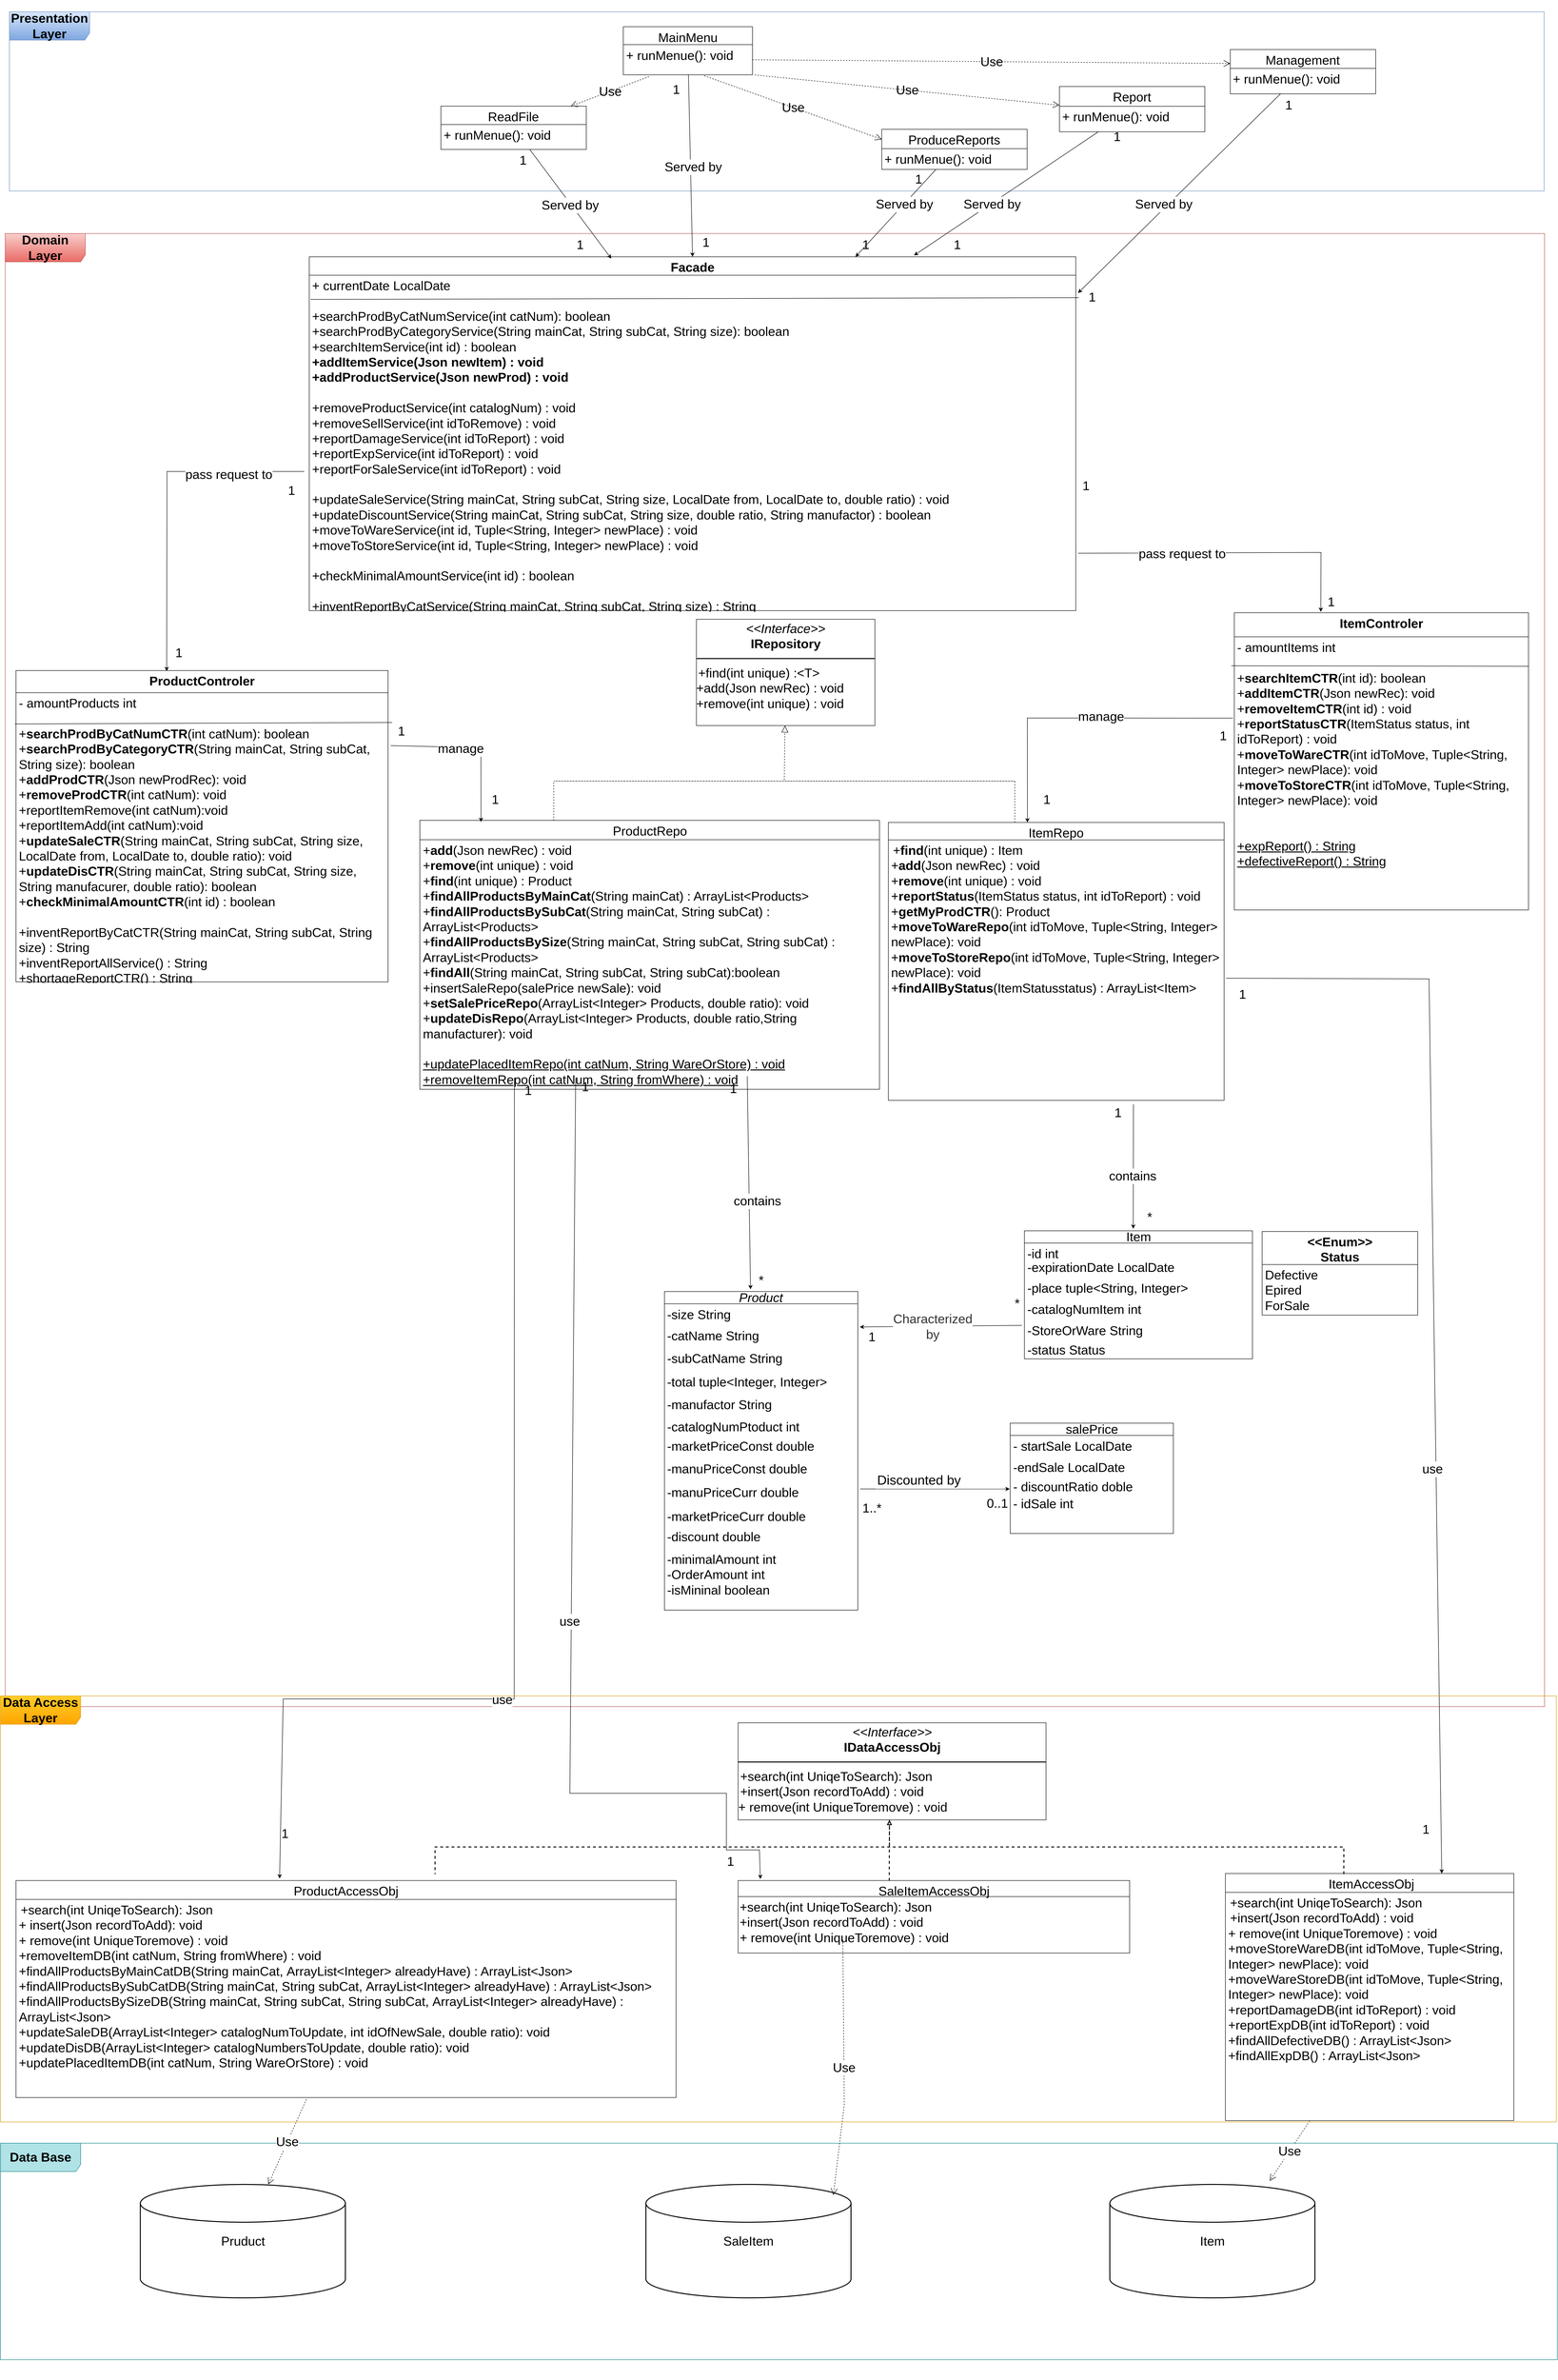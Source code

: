 <mxfile version="24.6.4" type="github">
  <diagram name="‫עמוד-1‬" id="xBLuU2wtgf497_SRaLfK">
    <mxGraphModel dx="2390" dy="-22" grid="1" gridSize="10" guides="1" tooltips="1" connect="1" arrows="1" fold="1" page="1" pageScale="1" pageWidth="827" pageHeight="1169" math="0" shadow="0">
      <root>
        <mxCell id="0" />
        <mxCell id="1" parent="0" />
        <mxCell id="D1ZPYFwKTnbPNE8CXiPq-1" value="" style="group;fontSize=27;fontFamily=Helvetica;" parent="1" vertex="1" connectable="0">
          <mxGeometry x="90" y="2300" width="3265" height="3122.67" as="geometry" />
        </mxCell>
        <mxCell id="D1ZPYFwKTnbPNE8CXiPq-2" value="&lt;p style=&quot;margin: 4px 0px 0px; text-align: center; font-size: 27px;&quot;&gt;&lt;font style=&quot;font-size: 27px;&quot;&gt;&lt;i style=&quot;font-size: 27px;&quot;&gt;&amp;lt;&amp;lt;Interface&amp;gt;&amp;gt;&lt;/i&gt;&lt;br style=&quot;font-size: 27px;&quot;&gt;&lt;b style=&quot;font-size: 27px;&quot;&gt;IRepository&lt;/b&gt;&lt;/font&gt;&lt;/p&gt;&lt;hr style=&quot;border-style: solid; font-size: 27px;&quot;&gt;&lt;p style=&quot;margin: 0px 0px 0px 4px; font-size: 27px;&quot;&gt;&lt;/p&gt;&lt;h1 style=&quot;margin: 0px 0px 0px 4px; font-size: 27px;&quot;&gt;&lt;span style=&quot;font-weight: 400; font-size: 27px;&quot;&gt;+find(int unique) :&amp;lt;T&amp;gt;&lt;/span&gt;&lt;br style=&quot;font-size: 27px;&quot;&gt;&lt;/h1&gt;&lt;div style=&quot;font-size: 27px;&quot;&gt;&lt;font style=&quot;font-size: 27px;&quot;&gt;+add(&lt;/font&gt;&lt;span style=&quot;background-color: initial; font-size: 27px;&quot;&gt;Json newRec) : void&lt;/span&gt;&lt;/div&gt;&lt;div style=&quot;font-size: 27px;&quot;&gt;&lt;span style=&quot;background-color: initial; font-size: 27px;&quot;&gt;+remove(int unique) : void&lt;/span&gt;&lt;/div&gt;" style="verticalAlign=top;align=left;overflow=fill;html=1;whiteSpace=wrap;hachureGap=4;fontFamily=Helvetica;labelBackgroundColor=none;fontSize=27;" parent="D1ZPYFwKTnbPNE8CXiPq-1" vertex="1">
          <mxGeometry x="1466.131" y="817.689" width="378.553" height="225.347" as="geometry" />
        </mxCell>
        <mxCell id="D1ZPYFwKTnbPNE8CXiPq-3" value="" style="endArrow=block;dashed=1;endFill=0;endSize=12;html=1;rounded=0;hachureGap=4;fontFamily=Helvetica;labelBackgroundColor=none;fontColor=default;fontSize=27;" parent="D1ZPYFwKTnbPNE8CXiPq-1" target="D1ZPYFwKTnbPNE8CXiPq-2" edge="1">
          <mxGeometry width="160" relative="1" as="geometry">
            <mxPoint x="1668.156" y="1160.709" as="sourcePoint" />
            <mxPoint x="1652.654" y="1056.184" as="targetPoint" />
            <Array as="points">
              <mxPoint x="1163.421" y="1160.709" />
              <mxPoint x="1794.339" y="1160.709" />
              <mxPoint x="2141.344" y="1160.709" />
              <mxPoint x="1936.296" y="1160.709" />
              <mxPoint x="1652.383" y="1160.709" />
            </Array>
          </mxGeometry>
        </mxCell>
        <mxCell id="D1ZPYFwKTnbPNE8CXiPq-4" value="&lt;span style=&quot;font-size: 27px; font-weight: 400;&quot;&gt;ProductRepo&lt;/span&gt;" style="swimlane;fontStyle=1;align=center;verticalAlign=top;childLayout=stackLayout;horizontal=1;startSize=41;horizontalStack=0;resizeParent=1;resizeParentMax=0;resizeLast=0;collapsible=1;marginBottom=0;whiteSpace=wrap;html=1;hachureGap=4;fontFamily=Helvetica;labelBackgroundColor=none;fontSize=27;" parent="D1ZPYFwKTnbPNE8CXiPq-1" vertex="1">
          <mxGeometry x="879.51" y="1243.95" width="974.86" height="570" as="geometry" />
        </mxCell>
        <mxCell id="D1ZPYFwKTnbPNE8CXiPq-5" value="&lt;div style=&quot;font-size: 27px;&quot;&gt;&lt;div&gt;&lt;font style=&quot;background-color: initial;&quot;&gt;+&lt;b&gt;add&lt;/b&gt;(&lt;/font&gt;&lt;span style=&quot;background-color: initial;&quot;&gt;Json newRec) : void&lt;/span&gt;&lt;/div&gt;&lt;div style=&quot;font-size: 27px;&quot;&gt;&lt;span style=&quot;background-color: initial;&quot;&gt;+&lt;/span&gt;&lt;b style=&quot;background-color: initial;&quot;&gt;remove&lt;/b&gt;&lt;span style=&quot;background-color: initial;&quot;&gt;(int unique) : void&lt;/span&gt;&lt;/div&gt;&lt;div style=&quot;font-size: 27px;&quot;&gt;&lt;span style=&quot;background-color: initial; font-size: 27px;&quot;&gt;+&lt;b&gt;find&lt;/b&gt;(int unique) : Product&lt;/span&gt;&lt;/div&gt;&lt;div style=&quot;font-size: 27px;&quot;&gt;&lt;span style=&quot;background-color: initial;&quot;&gt;+&lt;/span&gt;&lt;b style=&quot;background-color: initial;&quot;&gt;findAllProductsByMainCat&lt;/b&gt;&lt;span style=&quot;background-color: initial;&quot;&gt;(String mainCat) : ArrayList&amp;lt;Products&amp;gt;&lt;/span&gt;&lt;br&gt;&lt;/div&gt;&lt;div style=&quot;font-size: 27px;&quot;&gt;&lt;div style=&quot;font-size: 27px;&quot;&gt;&lt;span style=&quot;background-color: initial; font-size: 27px;&quot;&gt;+&lt;b&gt;findAllProductsBySubCat&lt;/b&gt;(&lt;/span&gt;&lt;span style=&quot;background-color: initial; font-size: 27px;&quot;&gt;String mainCat,&amp;nbsp;&lt;/span&gt;&lt;span style=&quot;background-color: initial; font-size: 27px;&quot;&gt;String subCat&lt;/span&gt;&lt;span style=&quot;background-color: initial; font-size: 27px;&quot;&gt;) : ArrayList&amp;lt;Products&amp;gt;&lt;/span&gt;&lt;/div&gt;&lt;div style=&quot;font-size: 27px;&quot;&gt;&lt;div style=&quot;font-size: 27px;&quot;&gt;&lt;span style=&quot;background-color: initial; font-size: 27px;&quot;&gt;+&lt;b&gt;findAllProductsBySize&lt;/b&gt;(&lt;/span&gt;&lt;span style=&quot;background-color: initial; font-size: 27px;&quot;&gt;String mainCat,&amp;nbsp;&lt;/span&gt;&lt;span style=&quot;background-color: initial; font-size: 27px;&quot;&gt;String subCat,&amp;nbsp;&lt;/span&gt;&lt;span style=&quot;background-color: initial; font-size: 27px;&quot;&gt;String subCat&lt;/span&gt;&lt;span style=&quot;background-color: initial; font-size: 27px;&quot;&gt;) : ArrayList&amp;lt;Products&amp;gt;&lt;/span&gt;&lt;/div&gt;&lt;div style=&quot;font-size: 27px;&quot;&gt;&lt;div&gt;+&lt;b&gt;findAll&lt;/b&gt;&lt;span style=&quot;background-color: initial;&quot;&gt;(&lt;/span&gt;&lt;span style=&quot;background-color: initial;&quot;&gt;String mainCat,&amp;nbsp;&lt;/span&gt;&lt;span style=&quot;background-color: initial;&quot;&gt;String subCat,&amp;nbsp;&lt;/span&gt;&lt;span style=&quot;background-color: initial;&quot;&gt;String subCat&lt;/span&gt;&lt;span style=&quot;background-color: initial;&quot;&gt;):boolean&lt;/span&gt;&lt;/div&gt;&lt;/div&gt;&lt;/div&gt;&lt;div style=&quot;font-size: 27px;&quot;&gt;&lt;span style=&quot;background-color: initial; font-size: 27px;&quot;&gt;+insertSaleRepo(salePrice newSale&lt;/span&gt;&lt;span style=&quot;background-color: initial; font-size: 27px;&quot;&gt;): void&lt;/span&gt;&lt;/div&gt;&lt;div style=&quot;font-size: 27px;&quot;&gt;&lt;span style=&quot;background-color: initial; font-size: 27px;&quot;&gt;+&lt;b&gt;setSalePriceRepo&lt;/b&gt;(ArrayList&amp;lt;Integer&amp;gt;&amp;nbsp;&lt;/span&gt;Products&lt;span style=&quot;background-color: initial; font-size: 27px;&quot;&gt;, double ratio&lt;/span&gt;&lt;span style=&quot;background-color: initial;&quot;&gt;): void&lt;/span&gt;&lt;/div&gt;&lt;/div&gt;&lt;/div&gt;&lt;div style=&quot;font-size: 27px;&quot;&gt;&lt;font style=&quot;font-size: 27px;&quot;&gt;+&lt;b&gt;updateDisRepo&lt;/b&gt;(&lt;/font&gt;&lt;span style=&quot;background-color: initial; font-size: 27px;&quot;&gt;ArrayList&amp;lt;Integer&amp;gt; Products, double ratio,String manufacturer): void&lt;/span&gt;&lt;/div&gt;&lt;div style=&quot;font-size: 27px;&quot;&gt;&lt;span style=&quot;background-color: initial; font-size: 27px;&quot;&gt;&lt;br&gt;&lt;/span&gt;&lt;/div&gt;&lt;div style=&quot;font-size: 27px;&quot;&gt;&lt;div style=&quot;font-size: 27px;&quot;&gt;&lt;u&gt;+updatePlacedItemRepo(int catNum, String WareOrStore) : void&lt;br style=&quot;font-size: 27px;&quot;&gt;&lt;/u&gt;&lt;/div&gt;&lt;div style=&quot;font-size: 27px;&quot;&gt;&lt;div style=&quot;font-size: 27px;&quot;&gt;&lt;u&gt;+removeItemRepo(int catNum, String fromWhere) : void&lt;/u&gt;&lt;/div&gt;&lt;div style=&quot;font-size: 27px;&quot;&gt;&lt;br style=&quot;font-size: 27px;&quot;&gt;&lt;/div&gt;&lt;/div&gt;&lt;/div&gt;" style="text;strokeColor=none;fillColor=none;align=left;verticalAlign=top;spacingLeft=4;spacingRight=4;overflow=hidden;rotatable=0;points=[[0,0.5],[1,0.5]];portConstraint=eastwest;whiteSpace=wrap;html=1;fontFamily=Helvetica;labelBackgroundColor=none;fontSize=27;" parent="D1ZPYFwKTnbPNE8CXiPq-4" vertex="1">
          <mxGeometry y="41" width="974.86" height="529" as="geometry" />
        </mxCell>
        <mxCell id="D1ZPYFwKTnbPNE8CXiPq-6" value="" style="edgeStyle=none;orthogonalLoop=1;jettySize=auto;html=1;rounded=0;dashed=1;startArrow=none;startFill=0;endArrow=none;endFill=0;fontSize=27;fontFamily=Helvetica;" parent="D1ZPYFwKTnbPNE8CXiPq-1" edge="1">
          <mxGeometry width="80" relative="1" as="geometry">
            <mxPoint x="1163.546" y="1244.678" as="sourcePoint" />
            <mxPoint x="1163.421" y="1160.709" as="targetPoint" />
            <Array as="points" />
          </mxGeometry>
        </mxCell>
        <mxCell id="D1ZPYFwKTnbPNE8CXiPq-7" value="&lt;font style=&quot;font-size: 27px;&quot;&gt;&lt;span style=&quot;font-size: 27px; font-weight: 400;&quot;&gt;ItemRepo&lt;/span&gt;&lt;/font&gt;" style="swimlane;fontStyle=1;align=center;verticalAlign=top;childLayout=stackLayout;horizontal=1;startSize=37;horizontalStack=0;resizeParent=1;resizeParentMax=0;resizeLast=0;collapsible=1;marginBottom=0;whiteSpace=wrap;html=1;hachureGap=4;fontFamily=Helvetica;labelBackgroundColor=none;fontSize=27;" parent="D1ZPYFwKTnbPNE8CXiPq-1" vertex="1">
          <mxGeometry x="1873.205" y="1248.424" width="712.124" height="589.092" as="geometry" />
        </mxCell>
        <mxCell id="D1ZPYFwKTnbPNE8CXiPq-8" value="&lt;div style=&quot;font-size: 27px;&quot;&gt;&lt;h1 style=&quot;margin: 0px 0px 0px 4px; font-size: 27px;&quot;&gt;&lt;span style=&quot;font-weight: 400; font-size: 27px;&quot;&gt;+&lt;/span&gt;&lt;span style=&quot;font-size: 27px;&quot;&gt;find&lt;/span&gt;&lt;span style=&quot;font-weight: 400; font-size: 27px;&quot;&gt;(int unique) : Item&lt;/span&gt;&lt;/h1&gt;&lt;div style=&quot;font-size: 27px;&quot;&gt;&lt;font style=&quot;background-color: initial; font-size: 27px;&quot;&gt;+&lt;b&gt;add&lt;/b&gt;(&lt;/font&gt;&lt;span style=&quot;background-color: initial; font-size: 27px;&quot;&gt;Json newRec) : void&lt;/span&gt;&lt;/div&gt;&lt;div style=&quot;font-size: 27px;&quot;&gt;+&lt;b&gt;remove&lt;/b&gt;(int unique) : void&lt;/div&gt;&lt;div style=&quot;font-size: 27px;&quot;&gt;&lt;div&gt;&lt;span style=&quot;background-color: initial;&quot;&gt;+&lt;b&gt;reportStatus&lt;/b&gt;(ItemStatus&amp;nbsp;&lt;/span&gt;&lt;span style=&quot;background-color: initial;&quot;&gt;status, int idToReport&lt;/span&gt;&lt;span style=&quot;background-color: initial;&quot;&gt;) : void&lt;/span&gt;&lt;/div&gt;&lt;div&gt;&lt;/div&gt;&lt;/div&gt;&lt;div style=&quot;font-size: 27px;&quot;&gt;+&lt;b&gt;getMyProdCTR&lt;/b&gt;(): Product&lt;br&gt;&lt;div&gt;&lt;/div&gt;&lt;/div&gt;&lt;div style=&quot;font-size: 27px;&quot;&gt;&lt;span style=&quot;background-color: initial; font-size: 27px;&quot;&gt;+&lt;b&gt;moveToWareRepo&lt;/b&gt;(int idToMove, Tuple&amp;lt;String, Integer&amp;gt; newPlace): void&lt;/span&gt;&lt;br style=&quot;font-size: 27px;&quot;&gt;&lt;/div&gt;&lt;div style=&quot;font-size: 27px;&quot;&gt;&lt;span style=&quot;font-size: 27px;&quot;&gt;+&lt;b&gt;moveTo&lt;/b&gt;&lt;/span&gt;&lt;span style=&quot;background-color: initial; font-size: 27px;&quot;&gt;&lt;b&gt;Store&lt;/b&gt;&lt;/span&gt;&lt;span style=&quot;background-color: initial; font-size: 27px;&quot;&gt;&lt;b&gt;Repo&lt;/b&gt;(int idToMove, Tuple&amp;lt;String, Integer&amp;gt; newPlace): void&lt;/span&gt;&lt;/div&gt;&lt;div style=&quot;font-size: 27px;&quot;&gt;&lt;span style=&quot;background-color: initial;&quot;&gt;+&lt;/span&gt;&lt;b style=&quot;background-color: initial;&quot;&gt;findAllByStatus&lt;/b&gt;&lt;span style=&quot;background-color: initial;&quot;&gt;(&lt;/span&gt;&lt;span style=&quot;background-color: initial;&quot;&gt;ItemStatus&lt;/span&gt;&lt;span style=&quot;background-color: initial;&quot;&gt;status) : ArrayList&amp;lt;Item&amp;gt;&lt;/span&gt;&lt;br&gt;&lt;/div&gt;&lt;/div&gt;" style="text;strokeColor=none;fillColor=none;align=left;verticalAlign=top;spacingLeft=4;spacingRight=4;overflow=hidden;rotatable=0;points=[[0,0.5],[1,0.5]];portConstraint=eastwest;whiteSpace=wrap;html=1;fontFamily=Helvetica;labelBackgroundColor=none;fontSize=27;" parent="D1ZPYFwKTnbPNE8CXiPq-7" vertex="1">
          <mxGeometry y="37" width="712.124" height="552.092" as="geometry" />
        </mxCell>
        <mxCell id="D1ZPYFwKTnbPNE8CXiPq-11" value="ProductControler" style="swimlane;fontStyle=1;align=center;verticalAlign=top;childLayout=stackLayout;horizontal=1;startSize=47;horizontalStack=0;resizeParent=1;resizeParentMax=0;resizeLast=0;collapsible=1;marginBottom=0;whiteSpace=wrap;html=1;fontSize=27;fontFamily=Helvetica;" parent="D1ZPYFwKTnbPNE8CXiPq-1" vertex="1">
          <mxGeometry x="22.917" y="926.328" width="789.17" height="660" as="geometry" />
        </mxCell>
        <mxCell id="D1ZPYFwKTnbPNE8CXiPq-150" value="" style="endArrow=none;html=1;rounded=0;entryX=1.011;entryY=0.103;entryDx=0;entryDy=0;entryPerimeter=0;" parent="D1ZPYFwKTnbPNE8CXiPq-11" target="D1ZPYFwKTnbPNE8CXiPq-12" edge="1">
          <mxGeometry width="50" height="50" relative="1" as="geometry">
            <mxPoint x="-2.357" y="113.342" as="sourcePoint" />
            <mxPoint x="791.519" y="120.642" as="targetPoint" />
          </mxGeometry>
        </mxCell>
        <mxCell id="D1ZPYFwKTnbPNE8CXiPq-12" value="&lt;div style=&quot;font-size: 27px;&quot;&gt;&lt;font style=&quot;font-size: 27px;&quot;&gt;&lt;span style=&quot;background-color: initial;&quot;&gt;- amountProducts int&lt;/span&gt;&lt;/font&gt;&lt;/div&gt;&lt;div style=&quot;font-size: 27px;&quot;&gt;&lt;br&gt;&lt;/div&gt;&lt;div style=&quot;font-size: 27px;&quot;&gt;&lt;font style=&quot;font-size: 27px;&quot;&gt;+&lt;b&gt;searchProdByCatNumCTR&lt;/b&gt;(int catNum): boolean&lt;/font&gt;&lt;/div&gt;&lt;div style=&quot;font-size: 27px;&quot;&gt;&lt;font style=&quot;font-size: 27px;&quot;&gt;&lt;div&gt;+&lt;b&gt;searchProdByCategoryCTR&lt;/b&gt;(&lt;span style=&quot;background-color: initial;&quot;&gt;String mainCat, String subCat, String size&lt;/span&gt;&lt;span style=&quot;background-color: initial;&quot;&gt;): boolean&lt;/span&gt;&lt;/div&gt;&lt;div&gt;&lt;div&gt;&lt;span style=&quot;background-color: initial;&quot;&gt;+&lt;b&gt;addProdCTR&lt;/b&gt;(Json&amp;nbsp;&lt;/span&gt;&lt;span style=&quot;background-color: initial;&quot;&gt;newProdRec&lt;/span&gt;&lt;span style=&quot;background-color: initial;&quot;&gt;): void&lt;/span&gt;&lt;br&gt;&lt;/div&gt;&lt;/div&gt;&lt;/font&gt;&lt;/div&gt;&lt;div style=&quot;font-size: 27px;&quot;&gt;&lt;span style=&quot;background-color: initial; font-size: 27px;&quot;&gt;+&lt;b&gt;removeProdCTR&lt;/b&gt;(int catNum): void&lt;/span&gt;&lt;br style=&quot;font-size: 27px;&quot;&gt;&lt;/div&gt;&lt;div style=&quot;font-size: 27px;&quot;&gt;&lt;span style=&quot;background-color: initial; font-size: 27px;&quot;&gt;+reportItemRemove(int catNum):void&lt;/span&gt;&lt;/div&gt;&lt;div style=&quot;font-size: 27px;&quot;&gt;&lt;div&gt;&lt;span style=&quot;background-color: initial;&quot;&gt;+reportItemAdd(int catNum):void&lt;/span&gt;&lt;/div&gt;&lt;/div&gt;&lt;div style=&quot;font-size: 27px;&quot;&gt;&lt;span style=&quot;background-color: initial;&quot;&gt;+&lt;b&gt;updateSaleCTR&lt;/b&gt;(String mainCat, String subCat, String size, LocalDate from, LocalDate to, double ratio): void&lt;/span&gt;&lt;br&gt;&lt;/div&gt;&lt;div style=&quot;font-size: 27px;&quot;&gt;&lt;font style=&quot;background-color: initial; font-size: 27px;&quot;&gt;&lt;span style=&quot;background-color: initial; font-size: 27px;&quot;&gt;+&lt;b&gt;updateDisCTR&lt;/b&gt;(&lt;/span&gt;&lt;/font&gt;&lt;span style=&quot;background-color: initial; font-size: 27px;&quot;&gt;String mainCat, String subCat, String size, String manufacurer, double ratio):&amp;nbsp;&lt;/span&gt;&lt;span style=&quot;background-color: initial;&quot;&gt;boolean&lt;/span&gt;&lt;/div&gt;&lt;div style=&quot;font-size: 27px;&quot;&gt;&lt;div&gt;&lt;span style=&quot;background-color: initial;&quot;&gt;+&lt;b&gt;checkMinimalAmount&lt;/b&gt;&lt;/span&gt;&lt;span style=&quot;background-color: initial;&quot;&gt;&lt;b&gt;CTR&lt;/b&gt;&lt;/span&gt;&lt;span style=&quot;background-color: initial;&quot;&gt;(int id) : boolean&lt;/span&gt;&lt;span style=&quot;background-color: initial;&quot;&gt;&lt;br&gt;&lt;/span&gt;&lt;/div&gt;&lt;div&gt;&lt;span style=&quot;background-color: initial;&quot;&gt;&lt;br&gt;&lt;/span&gt;&lt;/div&gt;&lt;/div&gt;&lt;div style=&quot;font-size: 27px;&quot;&gt;&lt;span style=&quot;background-color: initial;&quot;&gt;+inventReportByCatCTR(&lt;/span&gt;&lt;span style=&quot;background-color: initial;&quot;&gt;String mainCat, String subCat, String size) : String&lt;/span&gt;&lt;br&gt;&lt;/div&gt;&lt;div style=&quot;font-size: 27px;&quot;&gt;&lt;div&gt;&lt;span style=&quot;background-color: initial;&quot;&gt;+inventReportAllService(&lt;/span&gt;&lt;span style=&quot;background-color: initial;&quot;&gt;) : String&lt;/span&gt;&lt;/div&gt;&lt;/div&gt;&lt;div style=&quot;font-size: 27px;&quot;&gt;&lt;div&gt;&lt;span style=&quot;background-color: initial;&quot;&gt;+shortageReportCTR(&lt;/span&gt;&lt;span style=&quot;background-color: initial;&quot;&gt;) : String&lt;/span&gt;&lt;/div&gt;&lt;/div&gt;&lt;div style=&quot;font-size: 27px;&quot;&gt;&lt;br&gt;&lt;/div&gt;" style="text;strokeColor=none;fillColor=none;align=left;verticalAlign=top;spacingLeft=4;spacingRight=4;overflow=hidden;rotatable=0;points=[[0,0.5],[1,0.5]];portConstraint=eastwest;whiteSpace=wrap;html=1;fontSize=27;fontFamily=Helvetica;" parent="D1ZPYFwKTnbPNE8CXiPq-11" vertex="1">
          <mxGeometry y="47" width="789.17" height="613" as="geometry" />
        </mxCell>
        <mxCell id="D1ZPYFwKTnbPNE8CXiPq-13" value="ItemControler" style="swimlane;fontStyle=1;align=center;verticalAlign=top;childLayout=stackLayout;horizontal=1;startSize=51;horizontalStack=0;resizeParent=1;resizeParentMax=0;resizeLast=0;collapsible=1;marginBottom=0;whiteSpace=wrap;html=1;fontSize=27;fontFamily=Helvetica;" parent="D1ZPYFwKTnbPNE8CXiPq-1" vertex="1">
          <mxGeometry x="2606.961" y="803.886" width="623.98" height="630" as="geometry" />
        </mxCell>
        <mxCell id="D1ZPYFwKTnbPNE8CXiPq-14" value="&lt;div style=&quot;font-size: 27px;&quot;&gt;&lt;div&gt;&lt;span style=&quot;background-color: initial;&quot;&gt;- amountItems int&lt;/span&gt;&lt;/div&gt;&lt;div&gt;&lt;span style=&quot;background-color: initial;&quot;&gt;&lt;br&gt;&lt;/span&gt;&lt;/div&gt;&lt;/div&gt;&lt;div style=&quot;font-size: 27px;&quot;&gt;+&lt;b&gt;searchItemCTR&lt;/b&gt;(int id): boolean&lt;/div&gt;+&lt;b&gt;addItemCTR&lt;/b&gt;(Json newRec): void&lt;div&gt;&lt;div&gt;&lt;span style=&quot;background-color: initial;&quot;&gt;+&lt;b&gt;remove&lt;/b&gt;&lt;/span&gt;&lt;b style=&quot;background-color: initial;&quot;&gt;ItemCTR&lt;/b&gt;&lt;span style=&quot;background-color: initial;&quot;&gt;(int id) : void&lt;/span&gt;&lt;br&gt;&lt;/div&gt;&lt;div&gt;&lt;span style=&quot;background-color: initial;&quot;&gt;+&lt;/span&gt;&lt;b style=&quot;background-color: initial;&quot;&gt;reportStatusCTR&lt;/b&gt;&lt;span style=&quot;background-color: initial;&quot;&gt;(ItemStatus status, int idToReport) : void&lt;/span&gt;&lt;span style=&quot;background-color: initial;&quot;&gt;&lt;br&gt;&lt;/span&gt;&lt;/div&gt;&lt;div&gt;&lt;div&gt;&lt;/div&gt;&lt;/div&gt;&lt;div&gt;&lt;div style=&quot;&quot;&gt;&lt;div style=&quot;font-size: 27px;&quot;&gt;+&lt;b&gt;moveToWareCTR&lt;/b&gt;(int idToMove, Tuple&amp;lt;String, Integer&amp;gt; newPlace): void&lt;/div&gt;&lt;div style=&quot;font-size: 27px;&quot;&gt;+&lt;b&gt;&lt;span style=&quot;background-color: initial; font-size: 27px;&quot;&gt;moveTo&lt;/span&gt;&lt;span style=&quot;background-color: initial; font-size: 27px;&quot;&gt;Store&lt;/span&gt;&lt;/b&gt;&lt;span style=&quot;background-color: initial; font-size: 27px;&quot;&gt;&lt;b&gt;CTR&lt;/b&gt;(int idToMove, Tuple&amp;lt;String, Integer&amp;gt; newPlace): void&lt;/span&gt;&lt;/div&gt;&lt;div style=&quot;font-size: 27px;&quot;&gt;&lt;br&gt;&lt;/div&gt;&lt;div style=&quot;&quot;&gt;&lt;div style=&quot;&quot;&gt;&lt;div style=&quot;&quot;&gt;&lt;div style=&quot;&quot;&gt;&lt;div style=&quot;&quot;&gt;&lt;br&gt;&lt;/div&gt;&lt;/div&gt;&lt;/div&gt;&lt;/div&gt;&lt;/div&gt;&lt;div style=&quot;font-size: 27px;&quot;&gt;&lt;span style=&quot;font-size: 27px; background-color: initial;&quot;&gt;&lt;u&gt;+expReport() : String&lt;/u&gt;&lt;/span&gt;&lt;/div&gt;&lt;div style=&quot;font-size: 27px;&quot;&gt;&lt;span style=&quot;font-size: 27px;&quot;&gt;&lt;u&gt;+defectiveReport() : String&lt;/u&gt;&lt;/span&gt;&lt;span style=&quot;font-size: 27px; background-color: initial;&quot;&gt;&lt;br style=&quot;font-size: 27px;&quot;&gt;&lt;/span&gt;&lt;/div&gt;&lt;/div&gt;&lt;/div&gt;&lt;/div&gt;" style="text;strokeColor=none;fillColor=none;align=left;verticalAlign=top;spacingLeft=4;spacingRight=4;overflow=hidden;rotatable=0;points=[[0,0.5],[1,0.5]];portConstraint=eastwest;whiteSpace=wrap;html=1;fontSize=27;fontFamily=Helvetica;" parent="D1ZPYFwKTnbPNE8CXiPq-13" vertex="1">
          <mxGeometry y="51" width="623.98" height="579" as="geometry" />
        </mxCell>
        <mxCell id="oZDlmrEbyIYuBG-vmQe6-4" value="" style="endArrow=none;html=1;rounded=0;entryX=1.001;entryY=0.108;entryDx=0;entryDy=0;entryPerimeter=0;exitX=-0.01;exitY=0.106;exitDx=0;exitDy=0;exitPerimeter=0;" edge="1" parent="D1ZPYFwKTnbPNE8CXiPq-13" source="D1ZPYFwKTnbPNE8CXiPq-14" target="D1ZPYFwKTnbPNE8CXiPq-14">
          <mxGeometry width="50" height="50" relative="1" as="geometry">
            <mxPoint x="-1747.961" y="395.784" as="sourcePoint" />
            <mxPoint x="-1697.961" y="345.784" as="targetPoint" />
          </mxGeometry>
        </mxCell>
        <mxCell id="D1ZPYFwKTnbPNE8CXiPq-15" style="edgeStyle=none;rounded=0;orthogonalLoop=1;jettySize=auto;html=1;fontSize=27;fontFamily=Helvetica;" parent="D1ZPYFwKTnbPNE8CXiPq-1" edge="1">
          <mxGeometry relative="1" as="geometry">
            <mxPoint x="2604.059" y="1027.281" as="sourcePoint" />
            <mxPoint x="2168.158" y="1248.425" as="targetPoint" />
            <Array as="points">
              <mxPoint x="2168.002" y="1026.94" />
            </Array>
          </mxGeometry>
        </mxCell>
        <mxCell id="D1ZPYFwKTnbPNE8CXiPq-16" value="&lt;font style=&quot;font-size: 27px;&quot;&gt;manage&lt;/font&gt;" style="edgeLabel;html=1;align=center;verticalAlign=middle;resizable=0;points=[];fontSize=27;fontFamily=Helvetica;" parent="D1ZPYFwKTnbPNE8CXiPq-15" vertex="1" connectable="0">
          <mxGeometry x="-0.148" y="-3" relative="1" as="geometry">
            <mxPoint as="offset" />
          </mxGeometry>
        </mxCell>
        <mxCell id="D1ZPYFwKTnbPNE8CXiPq-17" value="&lt;h2 style=&quot;font-size: 27px;&quot;&gt;Domain Layer&lt;/h2&gt;" style="shape=umlFrame;whiteSpace=wrap;html=1;pointerEvents=0;width=170;height=60;fontFamily=Helvetica;labelBackgroundColor=none;fillColor=#f8cecc;strokeColor=#b85450;fontSize=27;gradientColor=#ea6b66;" parent="D1ZPYFwKTnbPNE8CXiPq-1" vertex="1">
          <mxGeometry width="3265" height="3122.67" as="geometry" />
        </mxCell>
        <mxCell id="D1ZPYFwKTnbPNE8CXiPq-18" value="" style="edgeStyle=none;orthogonalLoop=1;jettySize=auto;html=1;rounded=0;dashed=1;startArrow=none;startFill=0;endArrow=none;endFill=0;fontSize=27;fontFamily=Helvetica;" parent="D1ZPYFwKTnbPNE8CXiPq-1" edge="1">
          <mxGeometry width="80" relative="1" as="geometry">
            <mxPoint x="2141.344" y="1248.425" as="sourcePoint" />
            <mxPoint x="2141.344" y="1160.709" as="targetPoint" />
            <Array as="points" />
          </mxGeometry>
        </mxCell>
        <mxCell id="D1ZPYFwKTnbPNE8CXiPq-19" value="salePrice" style="swimlane;fontStyle=0;childLayout=stackLayout;horizontal=1;startSize=26;fillColor=none;horizontalStack=0;resizeParent=1;resizeParentMax=0;resizeLast=0;collapsible=1;marginBottom=0;whiteSpace=wrap;html=1;fontSize=27;fontFamily=Helvetica;" parent="D1ZPYFwKTnbPNE8CXiPq-1" vertex="1">
          <mxGeometry x="2131.612" y="2521.745" width="346.06" height="233.847" as="geometry" />
        </mxCell>
        <mxCell id="D1ZPYFwKTnbPNE8CXiPq-20" value="- startSale LocalDate" style="text;strokeColor=none;fillColor=none;align=left;verticalAlign=top;spacingLeft=4;spacingRight=4;overflow=hidden;rotatable=0;points=[[0,0.5],[1,0.5]];portConstraint=eastwest;whiteSpace=wrap;html=1;fontSize=27;fontFamily=Helvetica;" parent="D1ZPYFwKTnbPNE8CXiPq-19" vertex="1">
          <mxGeometry y="26" width="346.06" height="45" as="geometry" />
        </mxCell>
        <mxCell id="D1ZPYFwKTnbPNE8CXiPq-21" value="-endSale LocalDate" style="text;strokeColor=none;fillColor=none;align=left;verticalAlign=top;spacingLeft=4;spacingRight=4;overflow=hidden;rotatable=0;points=[[0,0.5],[1,0.5]];portConstraint=eastwest;whiteSpace=wrap;html=1;fontSize=27;fontFamily=Helvetica;" parent="D1ZPYFwKTnbPNE8CXiPq-19" vertex="1">
          <mxGeometry y="71" width="346.06" height="41" as="geometry" />
        </mxCell>
        <mxCell id="D1ZPYFwKTnbPNE8CXiPq-22" value="- discountRatio doble" style="text;strokeColor=none;fillColor=none;align=left;verticalAlign=top;spacingLeft=4;spacingRight=4;overflow=hidden;rotatable=0;points=[[0,0.5],[1,0.5]];portConstraint=eastwest;whiteSpace=wrap;html=1;fontSize=27;fontFamily=Helvetica;" parent="D1ZPYFwKTnbPNE8CXiPq-19" vertex="1">
          <mxGeometry y="112" width="346.06" height="36" as="geometry" />
        </mxCell>
        <mxCell id="D1ZPYFwKTnbPNE8CXiPq-23" value="- idSale int" style="text;strokeColor=none;fillColor=none;align=left;verticalAlign=top;spacingLeft=4;spacingRight=4;overflow=hidden;rotatable=0;points=[[0,0.5],[1,0.5]];portConstraint=eastwest;whiteSpace=wrap;html=1;fontSize=27;fontFamily=Helvetica;" parent="D1ZPYFwKTnbPNE8CXiPq-19" vertex="1">
          <mxGeometry y="148" width="346.06" height="85.847" as="geometry" />
        </mxCell>
        <mxCell id="D1ZPYFwKTnbPNE8CXiPq-27" value="Facade" style="swimlane;fontStyle=1;align=center;verticalAlign=top;childLayout=stackLayout;horizontal=1;startSize=39;horizontalStack=0;resizeParent=1;resizeParentMax=0;resizeLast=0;collapsible=1;marginBottom=0;whiteSpace=wrap;html=1;fontSize=27;fontFamily=Helvetica;" parent="D1ZPYFwKTnbPNE8CXiPq-1" vertex="1">
          <mxGeometry x="644.94" y="49.38" width="1625.78" height="750" as="geometry" />
        </mxCell>
        <mxCell id="oZDlmrEbyIYuBG-vmQe6-3" value="" style="endArrow=none;html=1;rounded=0;entryX=1.004;entryY=0.067;entryDx=0;entryDy=0;entryPerimeter=0;" edge="1" parent="D1ZPYFwKTnbPNE8CXiPq-27" target="D1ZPYFwKTnbPNE8CXiPq-28">
          <mxGeometry width="50" height="50" relative="1" as="geometry">
            <mxPoint x="2.66" y="90.29" as="sourcePoint" />
            <mxPoint x="796.577" y="97.948" as="targetPoint" />
          </mxGeometry>
        </mxCell>
        <mxCell id="D1ZPYFwKTnbPNE8CXiPq-28" value="&lt;div style=&quot;font-size: 27px;&quot;&gt;+ currentDate LocalDate&lt;span style=&quot;background-color: initial;&quot;&gt;&lt;br&gt;&lt;/span&gt;&lt;/div&gt;&lt;div&gt;&lt;br&gt;&lt;/div&gt;&lt;div style=&quot;font-size: 27px;&quot;&gt;&lt;span style=&quot;background-color: initial;&quot;&gt;+searchProdByCatNum&lt;/span&gt;&lt;span style=&quot;background-color: initial;&quot;&gt;Service&lt;/span&gt;&lt;span style=&quot;background-color: initial;&quot;&gt;(int catNum): boolean&lt;/span&gt;&lt;br&gt;&lt;/div&gt;&lt;div style=&quot;font-size: 27px;&quot;&gt;&lt;div&gt;+searchProdByCategoryService(String mainCat, String subCat, String size): boolean&lt;/div&gt;&lt;div&gt;&lt;span style=&quot;background-color: initial;&quot;&gt;+searchItemService&lt;/span&gt;&lt;span style=&quot;background-color: initial;&quot;&gt;(int id) : boolean&lt;/span&gt;&lt;/div&gt;&lt;/div&gt;&lt;div style=&quot;font-size: 27px;&quot;&gt;&lt;b&gt;&lt;span style=&quot;background-color: initial; font-size: 27px;&quot;&gt;+addItem&lt;/span&gt;Service&lt;span style=&quot;background-color: initial; font-size: 27px;&quot;&gt;(Json newItem) : void&lt;/span&gt;&lt;/b&gt;&lt;/div&gt;&lt;div style=&quot;font-size: 27px;&quot;&gt;&lt;b&gt;+addProductService&lt;span style=&quot;background-color: initial; font-size: 27px;&quot;&gt;(Json newProd) : void&lt;/span&gt;&lt;/b&gt;&lt;/div&gt;&lt;div style=&quot;font-size: 27px;&quot;&gt;&lt;b&gt;&lt;span style=&quot;background-color: initial; font-size: 27px;&quot;&gt;&lt;br&gt;&lt;/span&gt;&lt;/b&gt;&lt;/div&gt;&lt;div style=&quot;font-size: 27px;&quot;&gt;&lt;div style=&quot;font-size: 27px;&quot;&gt;+removeProductService&lt;span style=&quot;background-color: initial; font-size: 27px;&quot;&gt;(int catalogNum) : void&lt;/span&gt;&lt;/div&gt;&lt;div style=&quot;font-size: 27px;&quot;&gt;&lt;div&gt;&lt;span style=&quot;background-color: initial;&quot;&gt;+removeSellService(int idToRemove) : void&lt;/span&gt;&lt;/div&gt;&lt;div&gt;&lt;span style=&quot;background-color: initial;&quot;&gt;+reportDamageService(int idToReport) : void&lt;/span&gt;&lt;/div&gt;&lt;div&gt;&lt;span style=&quot;background-color: initial;&quot;&gt;+reportExpService(int idToReport) : void&lt;/span&gt;&lt;/div&gt;&lt;div&gt;&lt;div&gt;&lt;span style=&quot;background-color: initial;&quot;&gt;+reportForSaleService(int idToReport) : void&lt;/span&gt;&lt;/div&gt;&lt;/div&gt;&lt;div&gt;&lt;span style=&quot;background-color: initial;&quot;&gt;&lt;br&gt;&lt;/span&gt;&lt;/div&gt;&lt;/div&gt;&lt;div style=&quot;font-size: 27px;&quot;&gt;&lt;span style=&quot;background-color: initial; font-size: 27px;&quot;&gt;+updateSaleService(&lt;/span&gt;&lt;span style=&quot;background-color: initial; font-size: 27px;&quot;&gt;String mainCat, String subCat, String size, LocalDate from, LocalDate to, double ratio) : void&lt;/span&gt;&lt;br style=&quot;font-size: 27px;&quot;&gt;&lt;/div&gt;&lt;div style=&quot;font-size: 27px;&quot;&gt;&lt;span style=&quot;background-color: initial; font-size: 27px;&quot;&gt;+updateDiscountService(&lt;/span&gt;&lt;span style=&quot;background-color: initial; font-size: 27px;&quot;&gt;String mainCat, String subCat, String size,&amp;nbsp;&lt;/span&gt;&lt;span style=&quot;background-color: initial; font-size: 27px;&quot;&gt;double ratio, String manufactor) : boolean&lt;/span&gt;&lt;/div&gt;&lt;div style=&quot;font-size: 27px;&quot;&gt;&lt;div style=&quot;font-size: 27px;&quot;&gt;&lt;span style=&quot;background-color: initial; font-size: 27px;&quot;&gt;+moveToWareService(int id, Tuple&amp;lt;String, Integer&amp;gt; newPlace) : void&lt;/span&gt;&lt;/div&gt;&lt;/div&gt;&lt;div style=&quot;font-size: 27px;&quot;&gt;&lt;div style=&quot;font-size: 27px;&quot;&gt;&lt;span style=&quot;background-color: initial; font-size: 27px;&quot;&gt;+moveToStoreService(int id, Tuple&amp;lt;String, Integer&amp;gt; newPlace) : void&lt;/span&gt;&lt;/div&gt;&lt;/div&gt;&lt;div style=&quot;font-size: 27px;&quot;&gt;&lt;span style=&quot;background-color: initial; font-size: 27px;&quot;&gt;&lt;br&gt;&lt;/span&gt;&lt;/div&gt;&lt;div style=&quot;font-size: 27px;&quot;&gt;&lt;span style=&quot;background-color: initial; font-size: 27px;&quot;&gt;+checkMinimalAmountService(int id) : boolean&lt;/span&gt;&lt;/div&gt;&lt;div style=&quot;font-size: 27px;&quot;&gt;&lt;div style=&quot;font-size: 27px;&quot;&gt;&lt;br&gt;&lt;/div&gt;&lt;/div&gt;&lt;div style=&quot;font-size: 27px;&quot;&gt;&lt;span style=&quot;background-color: initial; font-size: 27px;&quot;&gt;+inventReportByCatService(&lt;/span&gt;&lt;span style=&quot;background-color: initial; font-size: 27px;&quot;&gt;String mainCat, String subCat, String size) : String&lt;/span&gt;&lt;span style=&quot;background-color: initial; font-size: 27px;&quot;&gt;&lt;br style=&quot;font-size: 27px;&quot;&gt;&lt;/span&gt;&lt;/div&gt;&lt;div style=&quot;font-size: 27px;&quot;&gt;&lt;div&gt;&lt;span style=&quot;background-color: initial;&quot;&gt;+inventReportAllService(&lt;/span&gt;&lt;span style=&quot;background-color: initial;&quot;&gt;) : String&lt;/span&gt;&lt;/div&gt;&lt;/div&gt;&lt;div style=&quot;font-size: 27px;&quot;&gt;&lt;span style=&quot;background-color: initial; font-size: 27px;&quot;&gt;+expReport&lt;/span&gt;Service&lt;span style=&quot;background-color: initial; font-size: 27px;&quot;&gt;() : String&lt;/span&gt;&lt;/div&gt;&lt;div style=&quot;font-size: 27px;&quot;&gt;+defectiveReportService() : String&lt;span style=&quot;background-color: initial; font-size: 27px;&quot;&gt;&lt;br style=&quot;font-size: 27px;&quot;&gt;&lt;/span&gt;&lt;/div&gt;&lt;div style=&quot;font-size: 27px;&quot;&gt;&lt;div&gt;&lt;b&gt;+shortageReportService() : String&lt;span style=&quot;background-color: initial;&quot;&gt;&lt;br&gt;&lt;/span&gt;&lt;/b&gt;&lt;/div&gt;&lt;div&gt;+moveToNextDay() : void&lt;/div&gt;&lt;div&gt;&lt;br&gt;&lt;/div&gt;&lt;/div&gt;&lt;div style=&quot;font-size: 27px;&quot;&gt;&lt;br&gt;&lt;/div&gt;&lt;/div&gt;" style="text;strokeColor=none;fillColor=none;align=left;verticalAlign=top;spacingLeft=4;spacingRight=4;overflow=hidden;rotatable=0;points=[[0,0.5],[1,0.5]];portConstraint=eastwest;whiteSpace=wrap;html=1;fontSize=27;fontFamily=Helvetica;" parent="D1ZPYFwKTnbPNE8CXiPq-27" vertex="1">
          <mxGeometry y="39" width="1625.78" height="711" as="geometry" />
        </mxCell>
        <mxCell id="D1ZPYFwKTnbPNE8CXiPq-29" style="edgeStyle=none;rounded=0;orthogonalLoop=1;jettySize=auto;html=1;entryX=0.405;entryY=0.002;entryDx=0;entryDy=0;entryPerimeter=0;fontSize=27;fontFamily=Helvetica;" parent="D1ZPYFwKTnbPNE8CXiPq-1" target="D1ZPYFwKTnbPNE8CXiPq-11" edge="1">
          <mxGeometry relative="1" as="geometry">
            <mxPoint x="634.283" y="504.349" as="sourcePoint" />
            <Array as="points">
              <mxPoint x="343.137" y="504.349" />
            </Array>
          </mxGeometry>
        </mxCell>
        <mxCell id="D1ZPYFwKTnbPNE8CXiPq-30" value="&lt;span style=&quot;font-size: 27px;&quot;&gt;pass request to&lt;/span&gt;" style="edgeLabel;html=1;align=center;verticalAlign=middle;resizable=0;points=[];fontSize=27;fontFamily=Helvetica;" parent="D1ZPYFwKTnbPNE8CXiPq-29" vertex="1" connectable="0">
          <mxGeometry x="-0.549" y="6" relative="1" as="geometry">
            <mxPoint as="offset" />
          </mxGeometry>
        </mxCell>
        <mxCell id="D1ZPYFwKTnbPNE8CXiPq-31" style="edgeStyle=none;rounded=0;orthogonalLoop=1;jettySize=auto;html=1;entryX=0.294;entryY=-0.003;entryDx=0;entryDy=0;entryPerimeter=0;fontSize=27;fontFamily=Helvetica;exitX=1.003;exitY=0.829;exitDx=0;exitDy=0;exitPerimeter=0;" parent="D1ZPYFwKTnbPNE8CXiPq-1" source="D1ZPYFwKTnbPNE8CXiPq-28" target="D1ZPYFwKTnbPNE8CXiPq-13" edge="1">
          <mxGeometry relative="1" as="geometry">
            <Array as="points">
              <mxPoint x="2790.847" y="676.042" />
            </Array>
            <mxPoint x="2282" y="675.67" as="sourcePoint" />
          </mxGeometry>
        </mxCell>
        <mxCell id="D1ZPYFwKTnbPNE8CXiPq-32" value="&lt;font style=&quot;font-size: 27px;&quot;&gt;pass request to&lt;/font&gt;" style="edgeLabel;html=1;align=center;verticalAlign=middle;resizable=0;points=[];fontSize=27;fontFamily=Helvetica;" parent="D1ZPYFwKTnbPNE8CXiPq-31" vertex="1" connectable="0">
          <mxGeometry x="-0.314" y="-2" relative="1" as="geometry">
            <mxPoint as="offset" />
          </mxGeometry>
        </mxCell>
        <mxCell id="D1ZPYFwKTnbPNE8CXiPq-35" style="edgeStyle=none;rounded=0;orthogonalLoop=1;jettySize=auto;html=1;fontSize=27;fontFamily=Helvetica;exitX=0.73;exitY=1.015;exitDx=0;exitDy=0;exitPerimeter=0;" parent="D1ZPYFwKTnbPNE8CXiPq-1" source="D1ZPYFwKTnbPNE8CXiPq-8" edge="1">
          <mxGeometry relative="1" as="geometry">
            <mxPoint x="2193.997" y="1942.279" as="sourcePoint" />
            <mxPoint x="2392.6" y="2109.68" as="targetPoint" />
          </mxGeometry>
        </mxCell>
        <mxCell id="D1ZPYFwKTnbPNE8CXiPq-36" value="&lt;span style=&quot;font-size: 27px;&quot;&gt;contains&lt;/span&gt;" style="edgeLabel;html=1;align=center;verticalAlign=middle;resizable=0;points=[];fontSize=27;fontFamily=Helvetica;" parent="D1ZPYFwKTnbPNE8CXiPq-35" vertex="1" connectable="0">
          <mxGeometry x="0.148" y="-2" relative="1" as="geometry">
            <mxPoint as="offset" />
          </mxGeometry>
        </mxCell>
        <mxCell id="D1ZPYFwKTnbPNE8CXiPq-37" value="Item" style="swimlane;fontStyle=0;childLayout=stackLayout;horizontal=1;startSize=26;fillColor=none;horizontalStack=0;resizeParent=1;resizeParentMax=0;resizeLast=0;collapsible=1;marginBottom=0;whiteSpace=wrap;html=1;fontSize=27;fontFamily=Helvetica;" parent="D1ZPYFwKTnbPNE8CXiPq-1" vertex="1">
          <mxGeometry x="2161.759" y="2113.976" width="483.704" height="271.407" as="geometry" />
        </mxCell>
        <mxCell id="D1ZPYFwKTnbPNE8CXiPq-38" value="-id int" style="text;strokeColor=none;fillColor=none;align=left;verticalAlign=top;spacingLeft=4;spacingRight=4;overflow=hidden;rotatable=0;points=[[0,0.5],[1,0.5]];portConstraint=eastwest;whiteSpace=wrap;html=1;fontSize=27;fontFamily=Helvetica;" parent="D1ZPYFwKTnbPNE8CXiPq-37" vertex="1">
          <mxGeometry y="26" width="483.704" height="29.065" as="geometry" />
        </mxCell>
        <mxCell id="D1ZPYFwKTnbPNE8CXiPq-39" value="-&lt;span style=&quot;font-size: 27px;&quot;&gt;expirationDate LocalDate&lt;/span&gt;" style="text;strokeColor=none;fillColor=none;align=left;verticalAlign=top;spacingLeft=4;spacingRight=4;overflow=hidden;rotatable=0;points=[[0,0.5],[1,0.5]];portConstraint=eastwest;whiteSpace=wrap;html=1;fontSize=27;fontFamily=Helvetica;" parent="D1ZPYFwKTnbPNE8CXiPq-37" vertex="1">
          <mxGeometry y="55.065" width="483.704" height="43.764" as="geometry" />
        </mxCell>
        <mxCell id="D1ZPYFwKTnbPNE8CXiPq-40" value="-place tuple&amp;lt;String, Integer&amp;gt;" style="text;strokeColor=none;fillColor=none;align=left;verticalAlign=top;spacingLeft=4;spacingRight=4;overflow=hidden;rotatable=0;points=[[0,0.5],[1,0.5]];portConstraint=eastwest;whiteSpace=wrap;html=1;fontSize=27;fontFamily=Helvetica;" parent="D1ZPYFwKTnbPNE8CXiPq-37" vertex="1">
          <mxGeometry y="98.828" width="483.704" height="45.184" as="geometry" />
        </mxCell>
        <mxCell id="D1ZPYFwKTnbPNE8CXiPq-41" value="&lt;span style=&quot;text-wrap: nowrap; font-size: 27px;&quot;&gt;-catalogNumItem int&lt;/span&gt;" style="text;strokeColor=none;fillColor=none;align=left;verticalAlign=top;spacingLeft=4;spacingRight=4;overflow=hidden;rotatable=0;points=[[0,0.5],[1,0.5]];portConstraint=eastwest;whiteSpace=wrap;html=1;fontSize=27;fontFamily=Helvetica;" parent="D1ZPYFwKTnbPNE8CXiPq-37" vertex="1">
          <mxGeometry y="144.013" width="483.704" height="45.353" as="geometry" />
        </mxCell>
        <mxCell id="D1ZPYFwKTnbPNE8CXiPq-42" value="&lt;span style=&quot;text-wrap: nowrap; font-size: 27px;&quot;&gt;-StoreOrWare String&lt;/span&gt;" style="text;strokeColor=none;fillColor=none;align=left;verticalAlign=top;spacingLeft=4;spacingRight=4;overflow=hidden;rotatable=0;points=[[0,0.5],[1,0.5]];portConstraint=eastwest;whiteSpace=wrap;html=1;fontSize=27;fontFamily=Helvetica;" parent="D1ZPYFwKTnbPNE8CXiPq-37" vertex="1">
          <mxGeometry y="189.365" width="483.704" height="41.021" as="geometry" />
        </mxCell>
        <mxCell id="D1ZPYFwKTnbPNE8CXiPq-43" value="&lt;span style=&quot;text-wrap: nowrap; font-size: 27px;&quot;&gt;-status Status&lt;/span&gt;" style="text;strokeColor=none;fillColor=none;align=left;verticalAlign=top;spacingLeft=4;spacingRight=4;overflow=hidden;rotatable=0;points=[[0,0.5],[1,0.5]];portConstraint=eastwest;whiteSpace=wrap;html=1;fontSize=27;fontFamily=Helvetica;" parent="D1ZPYFwKTnbPNE8CXiPq-37" vertex="1">
          <mxGeometry y="230.386" width="483.704" height="41.021" as="geometry" />
        </mxCell>
        <mxCell id="D1ZPYFwKTnbPNE8CXiPq-44" value="&lt;span style=&quot;font-style: italic; text-wrap: nowrap; font-size: 27px;&quot;&gt;Product&lt;/span&gt;" style="swimlane;fontStyle=0;childLayout=stackLayout;horizontal=1;startSize=26;fillColor=none;horizontalStack=0;resizeParent=1;resizeParentMax=0;resizeLast=0;collapsible=1;marginBottom=0;whiteSpace=wrap;html=1;fontFamily=Helvetica;fontSize=27;" parent="D1ZPYFwKTnbPNE8CXiPq-1" vertex="1">
          <mxGeometry x="1398.362" y="2242.743" width="410.08" height="675.224" as="geometry">
            <mxRectangle x="110" y="170" width="90" height="30" as="alternateBounds" />
          </mxGeometry>
        </mxCell>
        <mxCell id="D1ZPYFwKTnbPNE8CXiPq-45" value="-size String" style="text;strokeColor=none;fillColor=none;align=left;verticalAlign=top;spacingLeft=4;spacingRight=4;overflow=hidden;rotatable=0;points=[[0,0.5],[1,0.5]];portConstraint=eastwest;whiteSpace=wrap;html=1;fontFamily=Helvetica;fontSize=27;" parent="D1ZPYFwKTnbPNE8CXiPq-44" vertex="1">
          <mxGeometry y="26" width="410.08" height="44.817" as="geometry" />
        </mxCell>
        <mxCell id="D1ZPYFwKTnbPNE8CXiPq-46" value="-catN&lt;span style=&quot;text-wrap: nowrap; font-size: 27px;&quot;&gt;ame String&lt;/span&gt;&lt;br style=&quot;font-size: 27px;&quot;&gt;&lt;div style=&quot;font-size: 27px;&quot;&gt;&lt;span style=&quot;text-wrap: nowrap; font-size: 27px;&quot;&gt;&lt;br style=&quot;font-size: 27px;&quot;&gt;&lt;/span&gt;&lt;/div&gt;" style="text;strokeColor=none;fillColor=none;align=left;verticalAlign=top;spacingLeft=4;spacingRight=4;overflow=hidden;rotatable=0;points=[[0,0.5],[1,0.5]];portConstraint=eastwest;whiteSpace=wrap;html=1;fontFamily=Helvetica;fontSize=27;" parent="D1ZPYFwKTnbPNE8CXiPq-44" vertex="1">
          <mxGeometry y="70.817" width="410.08" height="48.264" as="geometry" />
        </mxCell>
        <mxCell id="D1ZPYFwKTnbPNE8CXiPq-47" value="-subCatN&lt;span style=&quot;text-wrap: nowrap; font-size: 27px;&quot;&gt;ame String&lt;/span&gt;" style="text;strokeColor=none;fillColor=none;align=left;verticalAlign=top;spacingLeft=4;spacingRight=4;overflow=hidden;rotatable=0;points=[[0,0.5],[1,0.5]];portConstraint=eastwest;whiteSpace=wrap;html=1;fontFamily=Helvetica;fontSize=27;" parent="D1ZPYFwKTnbPNE8CXiPq-44" vertex="1">
          <mxGeometry y="119.08" width="410.08" height="49.92" as="geometry" />
        </mxCell>
        <mxCell id="D1ZPYFwKTnbPNE8CXiPq-48" value="&lt;div style=&quot;font-size: 27px;&quot;&gt;-total tuple&amp;lt;Integer, Integer&amp;gt;&lt;span style=&quot;text-wrap: nowrap; font-size: 27px;&quot;&gt;&lt;br style=&quot;font-size: 27px;&quot;&gt;&lt;/span&gt;&lt;/div&gt;" style="text;strokeColor=none;fillColor=none;align=left;verticalAlign=top;spacingLeft=4;spacingRight=4;overflow=hidden;rotatable=0;points=[[0,0.5],[1,0.5]];portConstraint=eastwest;whiteSpace=wrap;html=1;fontFamily=Helvetica;fontSize=27;" parent="D1ZPYFwKTnbPNE8CXiPq-44" vertex="1">
          <mxGeometry y="169.0" width="410.08" height="48" as="geometry" />
        </mxCell>
        <mxCell id="D1ZPYFwKTnbPNE8CXiPq-49" value="&lt;span style=&quot;text-wrap: nowrap; font-size: 27px;&quot;&gt;-manufactor String&lt;/span&gt;" style="text;strokeColor=none;fillColor=none;align=left;verticalAlign=top;spacingLeft=4;spacingRight=4;overflow=hidden;rotatable=0;points=[[0,0.5],[1,0.5]];portConstraint=eastwest;whiteSpace=wrap;html=1;fontFamily=Helvetica;fontSize=27;" parent="D1ZPYFwKTnbPNE8CXiPq-44" vertex="1">
          <mxGeometry y="217.0" width="410.08" height="47" as="geometry" />
        </mxCell>
        <mxCell id="D1ZPYFwKTnbPNE8CXiPq-50" value="&lt;span style=&quot;text-wrap: nowrap; font-size: 27px;&quot;&gt;-catalogNumPtoduct int&lt;/span&gt;" style="text;strokeColor=none;fillColor=none;align=left;verticalAlign=top;spacingLeft=4;spacingRight=4;overflow=hidden;rotatable=0;points=[[0,0.5],[1,0.5]];portConstraint=eastwest;whiteSpace=wrap;html=1;fontFamily=Helvetica;fontSize=27;" parent="D1ZPYFwKTnbPNE8CXiPq-44" vertex="1">
          <mxGeometry y="264.0" width="410.08" height="41" as="geometry" />
        </mxCell>
        <mxCell id="D1ZPYFwKTnbPNE8CXiPq-51" value="&lt;span style=&quot;text-wrap: nowrap; font-size: 27px;&quot;&gt;-marketPriceConst double&amp;nbsp;&lt;/span&gt;" style="text;strokeColor=none;fillColor=none;align=left;verticalAlign=top;spacingLeft=4;spacingRight=4;overflow=hidden;rotatable=0;points=[[0,0.5],[1,0.5]];portConstraint=eastwest;whiteSpace=wrap;html=1;fontFamily=Helvetica;fontSize=27;" parent="D1ZPYFwKTnbPNE8CXiPq-44" vertex="1">
          <mxGeometry y="305.0" width="410.08" height="48.264" as="geometry" />
        </mxCell>
        <mxCell id="D1ZPYFwKTnbPNE8CXiPq-52" value="&lt;span style=&quot;text-wrap: nowrap; font-size: 27px;&quot;&gt;-manuPriceConst double&amp;nbsp;&lt;/span&gt;" style="text;strokeColor=none;fillColor=none;align=left;verticalAlign=top;spacingLeft=4;spacingRight=4;overflow=hidden;rotatable=0;points=[[0,0.5],[1,0.5]];portConstraint=eastwest;whiteSpace=wrap;html=1;fontFamily=Helvetica;fontSize=27;" parent="D1ZPYFwKTnbPNE8CXiPq-44" vertex="1">
          <mxGeometry y="353.264" width="410.08" height="49.74" as="geometry" />
        </mxCell>
        <mxCell id="D1ZPYFwKTnbPNE8CXiPq-53" value="&lt;span style=&quot;text-wrap: nowrap; font-size: 27px;&quot;&gt;-manuPriceCurr double&amp;nbsp;&lt;/span&gt;" style="text;strokeColor=none;fillColor=none;align=left;verticalAlign=top;spacingLeft=4;spacingRight=4;overflow=hidden;rotatable=0;points=[[0,0.5],[1,0.5]];portConstraint=eastwest;whiteSpace=wrap;html=1;fontFamily=Helvetica;fontSize=27;" parent="D1ZPYFwKTnbPNE8CXiPq-44" vertex="1">
          <mxGeometry y="403.004" width="410.08" height="51" as="geometry" />
        </mxCell>
        <mxCell id="D1ZPYFwKTnbPNE8CXiPq-54" value="&lt;span style=&quot;text-wrap: nowrap; font-size: 27px;&quot;&gt;-marketPriceCurr double&amp;nbsp;&lt;/span&gt;" style="text;strokeColor=none;fillColor=none;align=left;verticalAlign=top;spacingLeft=4;spacingRight=4;overflow=hidden;rotatable=0;points=[[0,0.5],[1,0.5]];portConstraint=eastwest;whiteSpace=wrap;html=1;fontFamily=Helvetica;fontSize=27;" parent="D1ZPYFwKTnbPNE8CXiPq-44" vertex="1">
          <mxGeometry y="454.004" width="410.08" height="43" as="geometry" />
        </mxCell>
        <mxCell id="D1ZPYFwKTnbPNE8CXiPq-55" value="&lt;span style=&quot;text-wrap: nowrap; font-size: 27px;&quot;&gt;-&lt;/span&gt;&lt;span style=&quot;font-size: 27px;&quot;&gt;discount&amp;nbsp;&lt;/span&gt;&lt;span style=&quot;text-wrap: nowrap; font-size: 27px;&quot;&gt;double&lt;/span&gt;" style="text;strokeColor=none;fillColor=none;align=left;verticalAlign=top;spacingLeft=4;spacingRight=4;overflow=hidden;rotatable=0;points=[[0,0.5],[1,0.5]];portConstraint=eastwest;whiteSpace=wrap;html=1;fontFamily=Helvetica;fontSize=27;" parent="D1ZPYFwKTnbPNE8CXiPq-44" vertex="1">
          <mxGeometry y="497.004" width="410.08" height="48.264" as="geometry" />
        </mxCell>
        <mxCell id="D1ZPYFwKTnbPNE8CXiPq-56" value="&lt;span style=&quot;text-wrap: nowrap; font-size: 27px;&quot;&gt;-&lt;/span&gt;&lt;span style=&quot;font-size: 27px;&quot;&gt;minimalAmount&lt;/span&gt;&lt;span style=&quot;font-size: 27px;&quot;&gt;&amp;nbsp;&lt;span style=&quot;text-wrap: nowrap; font-size: 27px;&quot;&gt;int&lt;/span&gt;&lt;/span&gt;&lt;div&gt;&lt;span style=&quot;text-wrap: nowrap;&quot;&gt;-Order&lt;/span&gt;Amount&amp;nbsp;&lt;span style=&quot;text-wrap: nowrap;&quot;&gt;int&lt;/span&gt;&lt;span style=&quot;font-size: 27px;&quot;&gt;&lt;span style=&quot;text-wrap: nowrap; font-size: 27px;&quot;&gt;&lt;br&gt;&lt;/span&gt;&lt;/span&gt;&lt;/div&gt;&lt;div&gt;&lt;span style=&quot;text-wrap: nowrap;&quot;&gt;-isMininal&amp;nbsp;&lt;/span&gt;&lt;span style=&quot;text-wrap: nowrap;&quot;&gt;boolean&lt;/span&gt;&lt;span style=&quot;text-wrap: nowrap;&quot;&gt;&lt;br&gt;&lt;/span&gt;&lt;/div&gt;" style="text;strokeColor=none;fillColor=none;align=left;verticalAlign=top;spacingLeft=4;spacingRight=4;overflow=hidden;rotatable=0;points=[[0,0.5],[1,0.5]];portConstraint=eastwest;whiteSpace=wrap;html=1;fontFamily=Helvetica;fontSize=27;" parent="D1ZPYFwKTnbPNE8CXiPq-44" vertex="1">
          <mxGeometry y="545.268" width="410.08" height="129.956" as="geometry" />
        </mxCell>
        <mxCell id="D1ZPYFwKTnbPNE8CXiPq-57" style="edgeStyle=none;rounded=0;orthogonalLoop=1;jettySize=auto;html=1;entryX=0.445;entryY=-0.007;entryDx=0;entryDy=0;entryPerimeter=0;fontSize=27;exitX=1.248;exitY=-0.022;exitDx=0;exitDy=0;exitPerimeter=0;fontFamily=Helvetica;" parent="D1ZPYFwKTnbPNE8CXiPq-1" source="D1ZPYFwKTnbPNE8CXiPq-74" target="D1ZPYFwKTnbPNE8CXiPq-44" edge="1">
          <mxGeometry relative="1" as="geometry" />
        </mxCell>
        <mxCell id="D1ZPYFwKTnbPNE8CXiPq-58" value="&lt;font style=&quot;font-size: 27px;&quot;&gt;contains&lt;/font&gt;" style="edgeLabel;html=1;align=center;verticalAlign=middle;resizable=0;points=[];fontSize=27;fontFamily=Helvetica;" parent="D1ZPYFwKTnbPNE8CXiPq-57" vertex="1" connectable="0">
          <mxGeometry x="0.073" relative="1" as="geometry">
            <mxPoint x="17" y="22" as="offset" />
          </mxGeometry>
        </mxCell>
        <mxCell id="D1ZPYFwKTnbPNE8CXiPq-59" value="&lt;font style=&quot;font-size: 27px;&quot;&gt;1&lt;/font&gt;" style="text;html=1;align=center;verticalAlign=middle;resizable=0;points=[];autosize=1;strokeColor=none;fillColor=none;fontSize=27;fontFamily=Helvetica;" parent="D1ZPYFwKTnbPNE8CXiPq-1" vertex="1">
          <mxGeometry x="1199.004" y="-0.627" width="40" height="50" as="geometry" />
        </mxCell>
        <mxCell id="D1ZPYFwKTnbPNE8CXiPq-61" value="&lt;font style=&quot;font-size: 27px;&quot;&gt;1&lt;/font&gt;" style="text;html=1;align=center;verticalAlign=middle;resizable=0;points=[];autosize=1;strokeColor=none;fillColor=none;fontSize=27;fontFamily=Helvetica;" parent="D1ZPYFwKTnbPNE8CXiPq-1" vertex="1">
          <mxGeometry x="1804.683" y="-0.627" width="40" height="50" as="geometry" />
        </mxCell>
        <mxCell id="D1ZPYFwKTnbPNE8CXiPq-62" value="&lt;font style=&quot;font-size: 27px;&quot;&gt;1&lt;/font&gt;" style="text;html=1;align=center;verticalAlign=middle;resizable=0;points=[];autosize=1;strokeColor=none;fillColor=none;fontSize=27;fontFamily=Helvetica;" parent="D1ZPYFwKTnbPNE8CXiPq-1" vertex="1">
          <mxGeometry x="1999.003" y="-0.624" width="40" height="50" as="geometry" />
        </mxCell>
        <mxCell id="D1ZPYFwKTnbPNE8CXiPq-63" value="&lt;font style=&quot;font-size: 27px;&quot;&gt;1&lt;/font&gt;" style="text;html=1;align=center;verticalAlign=middle;resizable=0;points=[];autosize=1;strokeColor=none;fillColor=none;fontSize=27;fontFamily=Helvetica;" parent="D1ZPYFwKTnbPNE8CXiPq-1" vertex="1">
          <mxGeometry x="2284.647" y="109.668" width="40" height="50" as="geometry" />
        </mxCell>
        <mxCell id="D1ZPYFwKTnbPNE8CXiPq-64" value="&lt;font style=&quot;font-size: 27px;&quot;&gt;1&lt;/font&gt;" style="text;html=1;align=center;verticalAlign=middle;resizable=0;points=[];autosize=1;strokeColor=none;fillColor=none;fontSize=27;fontFamily=Helvetica;" parent="D1ZPYFwKTnbPNE8CXiPq-1" vertex="1">
          <mxGeometry x="2271.982" y="509.714" width="40" height="50" as="geometry" />
        </mxCell>
        <mxCell id="D1ZPYFwKTnbPNE8CXiPq-65" value="&lt;font style=&quot;font-size: 27px;&quot;&gt;1&lt;/font&gt;" style="text;html=1;align=center;verticalAlign=middle;resizable=0;points=[];autosize=1;strokeColor=none;fillColor=none;fontSize=27;fontFamily=Helvetica;" parent="D1ZPYFwKTnbPNE8CXiPq-1" vertex="1">
          <mxGeometry x="2791.887" y="755.6" width="40" height="50" as="geometry" />
        </mxCell>
        <mxCell id="D1ZPYFwKTnbPNE8CXiPq-66" value="&lt;font style=&quot;font-size: 27px;&quot;&gt;1&lt;/font&gt;" style="text;html=1;align=center;verticalAlign=middle;resizable=0;points=[];autosize=1;strokeColor=none;fillColor=none;fontSize=27;fontFamily=Helvetica;" parent="D1ZPYFwKTnbPNE8CXiPq-1" vertex="1">
          <mxGeometry x="587.492" y="520.445" width="40" height="50" as="geometry" />
        </mxCell>
        <mxCell id="D1ZPYFwKTnbPNE8CXiPq-67" value="&lt;font style=&quot;font-size: 27px;&quot;&gt;1&lt;/font&gt;" style="text;html=1;align=center;verticalAlign=middle;resizable=0;points=[];autosize=1;strokeColor=none;fillColor=none;fontSize=27;fontFamily=Helvetica;" parent="D1ZPYFwKTnbPNE8CXiPq-1" vertex="1">
          <mxGeometry x="348.336" y="863.831" width="40" height="50" as="geometry" />
        </mxCell>
        <mxCell id="D1ZPYFwKTnbPNE8CXiPq-71" value="&lt;font style=&quot;font-size: 27px;&quot;&gt;1&lt;/font&gt;" style="text;html=1;align=center;verticalAlign=middle;resizable=0;points=[];autosize=1;strokeColor=none;fillColor=none;fontSize=27;fontFamily=Helvetica;" parent="D1ZPYFwKTnbPNE8CXiPq-1" vertex="1">
          <mxGeometry x="2188.798" y="1175.025" width="40" height="50" as="geometry" />
        </mxCell>
        <mxCell id="D1ZPYFwKTnbPNE8CXiPq-72" value="&lt;font style=&quot;font-size: 27px;&quot;&gt;1&lt;/font&gt;" style="text;html=1;align=center;verticalAlign=middle;resizable=0;points=[];autosize=1;strokeColor=none;fillColor=none;fontSize=27;fontFamily=Helvetica;" parent="D1ZPYFwKTnbPNE8CXiPq-1" vertex="1">
          <mxGeometry x="2563.129" y="1039.967" width="40" height="50" as="geometry" />
        </mxCell>
        <mxCell id="D1ZPYFwKTnbPNE8CXiPq-73" value="&lt;font style=&quot;font-size: 27px;&quot;&gt;*&lt;/font&gt;" style="text;html=1;align=center;verticalAlign=middle;resizable=0;points=[];autosize=1;strokeColor=none;fillColor=none;fontSize=27;fontFamily=Helvetica;" parent="D1ZPYFwKTnbPNE8CXiPq-1" vertex="1">
          <mxGeometry x="1587.809" y="2194.454" width="30" height="50" as="geometry" />
        </mxCell>
        <mxCell id="D1ZPYFwKTnbPNE8CXiPq-74" value="&lt;font style=&quot;font-size: 27px;&quot;&gt;1&lt;/font&gt;" style="text;html=1;align=center;verticalAlign=middle;resizable=0;points=[];autosize=1;strokeColor=none;fillColor=none;fontSize=27;fontFamily=Helvetica;" parent="D1ZPYFwKTnbPNE8CXiPq-1" vertex="1">
          <mxGeometry x="1523.997" y="1787.516" width="40" height="50" as="geometry" />
        </mxCell>
        <mxCell id="D1ZPYFwKTnbPNE8CXiPq-75" value="&amp;lt;&amp;lt;Enum&amp;gt;&amp;gt;&lt;div style=&quot;font-size: 27px;&quot;&gt;Status&lt;/div&gt;" style="swimlane;fontStyle=1;align=center;verticalAlign=top;childLayout=stackLayout;horizontal=1;startSize=70;horizontalStack=0;resizeParent=1;resizeParentMax=0;resizeLast=0;collapsible=1;marginBottom=0;whiteSpace=wrap;html=1;fontSize=27;fontFamily=Helvetica;" parent="D1ZPYFwKTnbPNE8CXiPq-1" vertex="1">
          <mxGeometry x="2666" y="2115.44" width="330" height="177.308" as="geometry" />
        </mxCell>
        <mxCell id="D1ZPYFwKTnbPNE8CXiPq-76" value="Defective&lt;div style=&quot;font-size: 27px;&quot;&gt;Epired&lt;/div&gt;&lt;div style=&quot;font-size: 27px;&quot;&gt;ForSale&lt;/div&gt;&lt;div style=&quot;font-size: 27px;&quot;&gt;&lt;br style=&quot;font-size: 27px;&quot;&gt;&lt;/div&gt;" style="text;strokeColor=none;fillColor=none;align=left;verticalAlign=top;spacingLeft=4;spacingRight=4;overflow=hidden;rotatable=0;points=[[0,0.5],[1,0.5]];portConstraint=eastwest;whiteSpace=wrap;html=1;fontSize=27;fontFamily=Helvetica;" parent="D1ZPYFwKTnbPNE8CXiPq-75" vertex="1">
          <mxGeometry y="70" width="330" height="107.308" as="geometry" />
        </mxCell>
        <mxCell id="D1ZPYFwKTnbPNE8CXiPq-77" value="&lt;font style=&quot;font-size: 27px;&quot;&gt;*&lt;/font&gt;" style="text;html=1;align=center;verticalAlign=middle;resizable=0;points=[];autosize=1;strokeColor=none;fillColor=none;fontSize=27;fontFamily=Helvetica;" parent="D1ZPYFwKTnbPNE8CXiPq-1" vertex="1">
          <mxGeometry x="2412.357" y="2060.318" width="30" height="50" as="geometry" />
        </mxCell>
        <mxCell id="D1ZPYFwKTnbPNE8CXiPq-78" value="&lt;font style=&quot;font-size: 27px;&quot;&gt;1&lt;/font&gt;" style="text;html=1;align=center;verticalAlign=middle;resizable=0;points=[];autosize=1;strokeColor=none;fillColor=none;fontSize=27;fontFamily=Helvetica;" parent="D1ZPYFwKTnbPNE8CXiPq-1" vertex="1">
          <mxGeometry x="2339.57" y="1838.62" width="40" height="50" as="geometry" />
        </mxCell>
        <mxCell id="D1ZPYFwKTnbPNE8CXiPq-79" style="edgeStyle=none;rounded=0;orthogonalLoop=1;jettySize=auto;html=1;entryX=1.01;entryY=0.022;entryDx=0;entryDy=0;entryPerimeter=0;fontSize=27;fontFamily=Helvetica;exitX=0.867;exitY=1.433;exitDx=0;exitDy=0;exitPerimeter=0;" parent="D1ZPYFwKTnbPNE8CXiPq-1" source="D1ZPYFwKTnbPNE8CXiPq-83" edge="1">
          <mxGeometry relative="1" as="geometry">
            <mxPoint x="2120.17" y="1963.741" as="sourcePoint" />
            <mxPoint x="1812.547" y="2317.828" as="targetPoint" />
          </mxGeometry>
        </mxCell>
        <mxCell id="D1ZPYFwKTnbPNE8CXiPq-80" value="&lt;span style=&quot;color: rgb(51, 51, 51); text-align: start; text-wrap: wrap; font-size: 27px;&quot;&gt;&lt;font style=&quot;font-size: 27px;&quot;&gt;Characterized by&lt;/font&gt;&lt;/span&gt;" style="edgeLabel;html=1;align=center;verticalAlign=middle;resizable=0;points=[];fontSize=27;fontFamily=Helvetica;" parent="D1ZPYFwKTnbPNE8CXiPq-79" vertex="1" connectable="0">
          <mxGeometry x="0.105" relative="1" as="geometry">
            <mxPoint as="offset" />
          </mxGeometry>
        </mxCell>
        <mxCell id="D1ZPYFwKTnbPNE8CXiPq-81" value="&lt;font style=&quot;font-size: 27px;&quot;&gt;1&lt;/font&gt;" style="text;html=1;align=center;verticalAlign=middle;resizable=0;points=[];autosize=1;strokeColor=none;fillColor=none;fontSize=27;fontFamily=Helvetica;" parent="D1ZPYFwKTnbPNE8CXiPq-1" vertex="1">
          <mxGeometry x="1817.981" y="2313.684" width="40" height="50" as="geometry" />
        </mxCell>
        <mxCell id="D1ZPYFwKTnbPNE8CXiPq-82" value="&lt;font style=&quot;font-size: 27px;&quot;&gt;1&lt;/font&gt;" style="text;html=1;align=center;verticalAlign=middle;resizable=0;points=[];autosize=1;strokeColor=none;fillColor=none;fontSize=27;fontFamily=Helvetica;" parent="D1ZPYFwKTnbPNE8CXiPq-1" vertex="1">
          <mxGeometry x="2603.869" y="1588.162" width="40" height="50" as="geometry" />
        </mxCell>
        <mxCell id="D1ZPYFwKTnbPNE8CXiPq-83" value="&lt;font style=&quot;font-size: 27px;&quot;&gt;*&lt;/font&gt;" style="text;html=1;align=center;verticalAlign=middle;resizable=0;points=[];autosize=1;strokeColor=none;fillColor=none;fontSize=27;fontFamily=Helvetica;" parent="D1ZPYFwKTnbPNE8CXiPq-1" vertex="1">
          <mxGeometry x="2130.568" y="2242.742" width="30" height="50" as="geometry" />
        </mxCell>
        <mxCell id="D1ZPYFwKTnbPNE8CXiPq-84" value="&lt;font style=&quot;font-size: 27px;&quot;&gt;1..*&lt;/font&gt;" style="text;html=1;align=center;verticalAlign=middle;resizable=0;points=[];autosize=1;strokeColor=none;fillColor=none;fontSize=27;fontFamily=Helvetica;" parent="D1ZPYFwKTnbPNE8CXiPq-1" vertex="1">
          <mxGeometry x="1807.583" y="2677.341" width="60" height="50" as="geometry" />
        </mxCell>
        <mxCell id="D1ZPYFwKTnbPNE8CXiPq-85" value="&lt;font style=&quot;font-size: 27px;&quot;&gt;0..1&lt;/font&gt;" style="text;html=1;align=center;verticalAlign=middle;resizable=0;points=[];autosize=1;strokeColor=none;fillColor=none;fontSize=27;fontFamily=Helvetica;" parent="D1ZPYFwKTnbPNE8CXiPq-1" vertex="1">
          <mxGeometry x="2069.22" y="2666.61" width="70" height="50" as="geometry" />
        </mxCell>
        <mxCell id="D1ZPYFwKTnbPNE8CXiPq-86" style="edgeStyle=none;rounded=0;orthogonalLoop=1;jettySize=auto;html=1;fontSize=27;fontFamily=Helvetica;" parent="D1ZPYFwKTnbPNE8CXiPq-1" edge="1">
          <mxGeometry relative="1" as="geometry">
            <mxPoint x="1813.427" y="2661.245" as="sourcePoint" />
            <mxPoint x="2130.568" y="2661.245" as="targetPoint" />
          </mxGeometry>
        </mxCell>
        <mxCell id="D1ZPYFwKTnbPNE8CXiPq-87" value="&lt;div style=&quot;overflow: hidden; position: relative; outline: 0px;&quot; tabindex=&quot;0&quot; id=&quot;tw-target-text-container&quot; class=&quot;tw-ta-container F0azHf tw-nfl&quot;&gt;&lt;pre style=&quot;font-size: 28px; line-height: 36px; background-color: transparent; border: none; padding: 2px 0px 2px 0.14em; position: relative; margin-top: -2px; margin-bottom: -2px; resize: none; font-family: inherit; overflow: hidden; text-align: left; width: 270.019px; text-wrap: wrap; overflow-wrap: break-word;&quot; dir=&quot;ltr&quot; data-ved=&quot;2ahUKEwiE_K7atfuGAxXvdqQEHVdnCa0Q3ewLegQIBRAT&quot; aria-label=&quot;טקסט מתורגם&quot; id=&quot;tw-target-text&quot; data-placeholder=&quot;תרגום&quot; class=&quot;tw-data-text tw-text-large tw-ta&quot;&gt;&lt;span lang=&quot;en&quot; class=&quot;Y2IQFc&quot;&gt;Discounted by&lt;/span&gt;&lt;/pre&gt;&lt;/div&gt;&lt;div style=&quot;overflow: hidden; position: relative; outline: 0px;&quot; id=&quot;tw-target-rmn-container&quot; class=&quot;tw-target-rmn tw-ta-container F0azHf tw-nfl&quot;&gt;&lt;pre style=&quot;background-color: transparent; border: none; padding: 0px 0px 0px 0.14em; position: relative; margin-top: 0px; margin-bottom: 0px; resize: none; font-family: inherit; overflow: hidden; text-align: left; width: 270.019px; text-wrap: wrap; overflow-wrap: break-word; font-size: 16px; line-height: 24px;&quot; dir=&quot;ltr&quot; id=&quot;tw-target-rmn&quot; data-placeholder=&quot;&quot; class=&quot;tw-data-placeholder tw-text-small tw-ta&quot;&gt;&lt;span class=&quot;Y2IQFc&quot;&gt;&lt;/span&gt;&lt;/pre&gt;&lt;/div&gt;&lt;div style=&quot;display: flex; justify-content: space-between; width: 302.008px; position: absolute; bottom: 0px; right: 0px; height: 48px;&quot; class=&quot;iYB33c&quot;&gt;&lt;div style=&quot;display: flex; margin: 10px auto 0px 11px; color: rgb(31, 31, 31); font-family: arial, sans-serif; font-size: 0px; text-align: start; text-wrap: wrap; background-color: rgb(248, 249, 250);&quot; class=&quot;dlJLJe&quot;&gt;&lt;div style=&quot;visibility: hidden; position: relative;&quot; data-ved=&quot;2ahUKEwiE_K7atfuGAxXvdqQEHVdnCa0Qz_AEegQIBRAU&quot; data-cviv=&quot;false&quot;&gt;&lt;span style=&quot;cursor: pointer; outline: 0px; display: inline-block;&quot; tabindex=&quot;0&quot; role=&quot;button&quot; data-width=&quot;0&quot; data-theme=&quot;0&quot; data-hover-open-delay=&quot;500&quot; data-hover-hide-delay=&quot;1000&quot; data-extra-container-classes=&quot;tw-verified-tooltip&quot; class=&quot;c5aZPb&quot;&gt;&lt;div style=&quot;opacity: 0.74; color: var(--COEmY); font-size: 12px; font-style: italic; min-width: 26px; margin: -11px; padding: 11px;&quot; class=&quot;U9URNb&quot;&gt;&lt;img style=&quot;display: block; border: 0px; position: relative; padding-top: 3px;&quot; data-atf=&quot;0&quot; data-csiid=&quot;Eyp9ZsSmLe_tkdUP186l6Ao_1&quot; alt=&quot;סמל &#39;אומת על ידי הקהילה&#39;&quot; width=&quot;16&quot; height=&quot;16&quot; class=&quot;YQ4gaf zr758c wA1Bge&quot; src=&quot;data:image/png;base64,iVBORw0KGgoAAAANSUhEUgAAABQAAAAUCAQAAAAngNWGAAAA/0lEQVR4AYXNMSiEcRyA4cfmGHQbCZIipkuxnJgMStlMNmeyD2dwmc8+sZgxYJd9ErIZFHUyYYD7fkr6l4/rnvmtl7+KitrqV/fq2Y5eLY3Z9S48eRLe7BmVZ9qhTLhQ0algzZWQOVKSsCF8OjAnwbxDTWFDUhPK/jMr1H6HE/IqRky2DyvCefuwItwZzodVoYRiLqMkVCXrwpJ9twZ+sgfDYEFYl8wIWxZ9uFf7zkallxlJh4YrLGsKjZRx7VGHhLqwgFUN45DGdb8MeXGpgB4ABZdeDcpZEY51A+hyLKz4S1W4MQWm3AibWtgWmk6dyISa1pSdyWTOlLXVp0+eL9D/ZPfBTNanAAAAAElFTkSuQmCC&quot; id=&quot;dimg_1&quot;&gt;&lt;span style=&quot;display: inline-block; height: 26px; line-height: 26px; word-break: break-all;&quot; class=&quot;nlMhfd&quot;&gt;&lt;/span&gt;&lt;/div&gt;&lt;/span&gt;&lt;/div&gt;&lt;/div&gt;&lt;/div&gt;" style="edgeLabel;html=1;align=center;verticalAlign=middle;resizable=0;points=[];fontSize=27;fontFamily=Helvetica;" parent="D1ZPYFwKTnbPNE8CXiPq-86" vertex="1" connectable="0">
          <mxGeometry x="0.076" y="3" relative="1" as="geometry">
            <mxPoint x="-2" y="-16" as="offset" />
          </mxGeometry>
        </mxCell>
        <mxCell id="D1ZPYFwKTnbPNE8CXiPq-88" value="&lt;font style=&quot;font-size: 27px;&quot;&gt;1&lt;/font&gt;" style="text;html=1;align=center;verticalAlign=middle;resizable=0;points=[];autosize=1;strokeColor=none;fillColor=none;fontSize=27;fontFamily=Helvetica;" parent="D1ZPYFwKTnbPNE8CXiPq-1" vertex="1">
          <mxGeometry x="1089.001" y="1792.004" width="40" height="50" as="geometry" />
        </mxCell>
        <mxCell id="D1ZPYFwKTnbPNE8CXiPq-89" value="&lt;font style=&quot;font-size: 27px;&quot;&gt;1&lt;/font&gt;" style="text;html=1;align=center;verticalAlign=middle;resizable=0;points=[];autosize=1;strokeColor=none;fillColor=none;fontSize=27;fontFamily=Helvetica;" parent="D1ZPYFwKTnbPNE8CXiPq-1" vertex="1">
          <mxGeometry x="1210.338" y="1783.954" width="40" height="50" as="geometry" />
        </mxCell>
        <mxCell id="D1ZPYFwKTnbPNE8CXiPq-153" value="&lt;font style=&quot;font-size: 27px;&quot;&gt;1&lt;/font&gt;" style="text;html=1;align=center;verticalAlign=middle;resizable=0;points=[];autosize=1;strokeColor=none;fillColor=none;fontSize=27;fontFamily=Helvetica;" parent="D1ZPYFwKTnbPNE8CXiPq-1" vertex="1">
          <mxGeometry x="1018.998" y="1175.025" width="40" height="50" as="geometry" />
        </mxCell>
        <mxCell id="D1ZPYFwKTnbPNE8CXiPq-154" value="&lt;font style=&quot;font-size: 27px;&quot;&gt;1&lt;/font&gt;" style="text;html=1;align=center;verticalAlign=middle;resizable=0;points=[];autosize=1;strokeColor=none;fillColor=none;fontSize=27;fontFamily=Helvetica;" parent="D1ZPYFwKTnbPNE8CXiPq-1" vertex="1">
          <mxGeometry x="819.998" y="1029.995" width="40" height="50" as="geometry" />
        </mxCell>
        <mxCell id="oZDlmrEbyIYuBG-vmQe6-2" value="&lt;font style=&quot;font-size: 27px;&quot;&gt;1&lt;/font&gt;" style="text;html=1;align=center;verticalAlign=middle;resizable=0;points=[];autosize=1;strokeColor=none;fillColor=none;fontSize=27;fontFamily=Helvetica;" vertex="1" parent="D1ZPYFwKTnbPNE8CXiPq-1">
          <mxGeometry x="1466.134" y="-6.007" width="40" height="50" as="geometry" />
        </mxCell>
        <mxCell id="D1ZPYFwKTnbPNE8CXiPq-151" style="edgeStyle=none;rounded=0;orthogonalLoop=1;jettySize=auto;html=1;fontSize=27;fontFamily=Helvetica;exitX=1.007;exitY=0.183;exitDx=0;exitDy=0;exitPerimeter=0;entryX=0.133;entryY=0.006;entryDx=0;entryDy=0;entryPerimeter=0;" parent="D1ZPYFwKTnbPNE8CXiPq-1" source="D1ZPYFwKTnbPNE8CXiPq-12" edge="1" target="D1ZPYFwKTnbPNE8CXiPq-4">
          <mxGeometry relative="1" as="geometry">
            <mxPoint x="820" y="977" as="sourcePoint" />
            <mxPoint x="1000" y="1180" as="targetPoint" />
            <Array as="points">
              <mxPoint x="1009" y="1090" />
            </Array>
          </mxGeometry>
        </mxCell>
        <mxCell id="D1ZPYFwKTnbPNE8CXiPq-152" value="&lt;font style=&quot;font-size: 27px;&quot;&gt;manage&lt;/font&gt;" style="edgeLabel;html=1;align=center;verticalAlign=middle;resizable=0;points=[];fontSize=27;fontFamily=Helvetica;" parent="D1ZPYFwKTnbPNE8CXiPq-151" vertex="1" connectable="0">
          <mxGeometry x="-0.148" y="-3" relative="1" as="geometry">
            <mxPoint as="offset" />
          </mxGeometry>
        </mxCell>
        <mxCell id="D1ZPYFwKTnbPNE8CXiPq-91" value="" style="group;fontSize=27;fontFamily=Helvetica;" parent="1" vertex="1" connectable="0">
          <mxGeometry x="447.997" y="5436.333" width="2870" height="1412.5" as="geometry" />
        </mxCell>
        <mxCell id="D1ZPYFwKTnbPNE8CXiPq-92" value="&lt;p style=&quot;margin: 4px 0px 0px; text-align: center; font-size: 27px;&quot;&gt;&lt;font style=&quot;font-size: 27px;&quot;&gt;&lt;i style=&quot;font-size: 27px;&quot;&gt;&amp;lt;&amp;lt;Interface&amp;gt;&amp;gt;&lt;/i&gt;&lt;br style=&quot;font-size: 27px;&quot;&gt;&lt;b style=&quot;font-size: 27px;&quot;&gt;IDataAccessObj&lt;/b&gt;&lt;/font&gt;&lt;/p&gt;&lt;hr style=&quot;border-style: solid; font-size: 27px;&quot;&gt;&lt;p style=&quot;margin: 0px 0px 0px 4px; font-size: 27px;&quot;&gt;&lt;/p&gt;&lt;h1 style=&quot;margin: 0px 0px 0px 4px; font-size: 27px;&quot;&gt;&lt;span style=&quot;background-color: initial; font-weight: normal; font-size: 27px;&quot;&gt;&lt;font style=&quot;font-size: 27px;&quot;&gt;+search(int UniqeToSearch): Json&lt;/font&gt;&lt;br style=&quot;font-size: 27px;&quot;&gt;&lt;font style=&quot;font-size: 27px;&quot;&gt;+insert(&lt;/font&gt;&lt;/span&gt;&lt;font style=&quot;font-size: 27px; font-weight: normal;&quot;&gt;Json recordToAdd) : void&lt;/font&gt;&lt;/h1&gt;&lt;div style=&quot;font-size: 27px;&quot;&gt;&lt;font style=&quot;font-size: 27px;&quot;&gt;+ remove(int UniqueToremove) : void&lt;/font&gt;&lt;/div&gt;" style="verticalAlign=top;align=left;overflow=fill;html=1;whiteSpace=wrap;hachureGap=4;fontFamily=Helvetica;labelBackgroundColor=none;fontSize=27;" parent="D1ZPYFwKTnbPNE8CXiPq-91" vertex="1">
          <mxGeometry x="1196.54" y="20.584" width="653.05" height="205.842" as="geometry" />
        </mxCell>
        <mxCell id="D1ZPYFwKTnbPNE8CXiPq-93" value="&lt;span style=&quot;font-weight: 400; text-align: left; font-size: 27px;&quot;&gt;ProductAccessObj&lt;/span&gt;" style="swimlane;fontStyle=1;align=center;verticalAlign=top;childLayout=stackLayout;horizontal=1;startSize=40;horizontalStack=0;resizeParent=1;resizeParentMax=0;resizeLast=0;collapsible=1;marginBottom=0;whiteSpace=wrap;html=1;fontSize=27;fontFamily=Helvetica;" parent="D1ZPYFwKTnbPNE8CXiPq-91" vertex="1">
          <mxGeometry x="-335.076" y="354.889" width="1400" height="460" as="geometry" />
        </mxCell>
        <mxCell id="D1ZPYFwKTnbPNE8CXiPq-94" value="&lt;div style=&quot;font-size: 27px;&quot;&gt;&lt;h1 style=&quot;margin: 0px 0px 0px 4px; font-size: 27px;&quot;&gt;&lt;span style=&quot;background-color: initial; font-weight: normal; font-size: 27px;&quot;&gt;&lt;font style=&quot;font-size: 27px;&quot;&gt;+search(int UniqeToSearch): Json&lt;/font&gt;&lt;/span&gt;&lt;/h1&gt;&lt;div style=&quot;font-size: 27px;&quot;&gt;&lt;span style=&quot;background-color: initial; font-size: 27px;&quot;&gt;+ insert(Json recordToAdd): void&lt;/span&gt;&lt;br style=&quot;font-size: 27px;&quot;&gt;&lt;/div&gt;&lt;div style=&quot;font-size: 27px;&quot;&gt;&lt;span style=&quot;background-color: initial; font-size: 27px;&quot;&gt;+ remove(int UniqueToremove) : void&lt;/span&gt;&lt;/div&gt;&lt;div style=&quot;font-size: 27px;&quot;&gt;&lt;span style=&quot;background-color: initial; font-size: 27px;&quot;&gt;+removeItemDB(int catNum, String fromWhere) : void&lt;/span&gt;&lt;br style=&quot;font-size: 27px;&quot;&gt;&lt;/div&gt;&lt;div style=&quot;font-size: 27px;&quot;&gt;&lt;div style=&quot;font-size: 27px;&quot;&gt;&lt;span style=&quot;background-color: initial; font-size: 27px;&quot;&gt;+findAllProductsByMainCatDB(String mainCat,&amp;nbsp;&lt;/span&gt;&lt;span style=&quot;background-color: initial; font-size: 27px;&quot;&gt;ArrayList&amp;lt;Integer&amp;gt; alreadyHave&lt;/span&gt;&lt;span style=&quot;background-color: initial; font-size: 27px;&quot;&gt;) : ArrayList&amp;lt;Json&amp;gt;&lt;/span&gt;&lt;br style=&quot;font-size: 27px;&quot;&gt;&lt;/div&gt;&lt;/div&gt;&lt;div style=&quot;font-size: 27px;&quot;&gt;&lt;div style=&quot;font-size: 27px;&quot;&gt;&lt;div style=&quot;font-size: 27px;&quot;&gt;&lt;span style=&quot;background-color: initial; font-size: 27px;&quot;&gt;+findAllProductsBySubCatDB(&lt;/span&gt;&lt;span style=&quot;background-color: initial; font-size: 27px;&quot;&gt;String mainCat,&amp;nbsp;&lt;/span&gt;&lt;span style=&quot;background-color: initial; font-size: 27px;&quot;&gt;String subCat,&amp;nbsp;&lt;/span&gt;&lt;span style=&quot;background-color: initial; font-size: 27px;&quot;&gt;ArrayList&amp;lt;Integer&amp;gt; alreadyHave&lt;/span&gt;&lt;span style=&quot;background-color: initial; font-size: 27px;&quot;&gt;) : ArrayList&amp;lt;Json&amp;gt;&lt;/span&gt;&lt;/div&gt;&lt;div style=&quot;font-size: 27px;&quot;&gt;&lt;span style=&quot;background-color: initial; font-size: 27px;&quot;&gt;+findAllProductsBySizeDB(&lt;/span&gt;&lt;span style=&quot;background-color: initial; font-size: 27px;&quot;&gt;String mainCat,&amp;nbsp;&lt;/span&gt;&lt;span style=&quot;background-color: initial; font-size: 27px;&quot;&gt;String subCat,&amp;nbsp;&lt;/span&gt;&lt;span style=&quot;background-color: initial; font-size: 27px;&quot;&gt;String subCat,&amp;nbsp;&lt;/span&gt;&lt;span style=&quot;background-color: initial; font-size: 27px;&quot;&gt;ArrayList&amp;lt;Integer&amp;gt; alreadyHave&lt;/span&gt;&lt;span style=&quot;background-color: initial; font-size: 27px;&quot;&gt;) : ArrayList&amp;lt;Json&amp;gt;&lt;/span&gt;&lt;/div&gt;&lt;/div&gt;&lt;/div&gt;&lt;div style=&quot;font-size: 27px;&quot;&gt;&lt;span style=&quot;background-color: initial; font-size: 27px;&quot;&gt;+updateSaleDB(ArrayList&amp;lt;Integer&amp;gt; catalogNumToUpdate, int idOfNewSale, double ratio): void&lt;/span&gt;&lt;br style=&quot;font-size: 27px;&quot;&gt;&lt;/div&gt;&lt;/div&gt;&lt;div style=&quot;font-size: 27px;&quot;&gt;&lt;span style=&quot;background-color: initial; font-size: 27px;&quot;&gt;+updateDisDB(&lt;/span&gt;&lt;span style=&quot;background-color: initial; font-size: 27px;&quot;&gt;ArrayList&amp;lt;Integer&amp;gt; catalogNumbersToUpdate, double ratio): void&lt;/span&gt;&lt;br style=&quot;font-size: 27px;&quot;&gt;&lt;/div&gt;&lt;div style=&quot;font-size: 27px;&quot;&gt;+updatePlacedItemDB(int catNum, String WareOrStore) : void&lt;br style=&quot;font-size: 27px;&quot;&gt;&lt;/div&gt;&lt;div style=&quot;font-size: 27px;&quot;&gt;&lt;br&gt;&lt;/div&gt;&lt;div style=&quot;font-size: 27px;&quot;&gt;&lt;br&gt;&lt;/div&gt;&lt;div style=&quot;font-size: 27px;&quot;&gt;&lt;div style=&quot;font-size: 27px;&quot;&gt;&lt;br style=&quot;font-size: 27px;&quot;&gt;&lt;/div&gt;&lt;/div&gt;" style="text;strokeColor=none;fillColor=none;align=left;verticalAlign=top;spacingLeft=4;spacingRight=4;overflow=hidden;rotatable=0;points=[[0,0.5],[1,0.5]];portConstraint=eastwest;whiteSpace=wrap;html=1;fontSize=27;fontFamily=Helvetica;" parent="D1ZPYFwKTnbPNE8CXiPq-93" vertex="1">
          <mxGeometry y="40" width="1400" height="420" as="geometry" />
        </mxCell>
        <mxCell id="D1ZPYFwKTnbPNE8CXiPq-95" value="&lt;span style=&quot;font-weight: 400; text-align: left; font-size: 27px;&quot;&gt;&amp;nbsp;&lt;/span&gt;&lt;span style=&quot;font-weight: 400; text-align: left; font-size: 27px;&quot;&gt;ItemAccessObj&lt;/span&gt;" style="swimlane;fontStyle=1;align=center;verticalAlign=top;childLayout=stackLayout;horizontal=1;startSize=40;horizontalStack=0;resizeParent=1;resizeParentMax=0;resizeLast=0;collapsible=1;marginBottom=0;whiteSpace=wrap;html=1;hachureGap=4;fontFamily=Helvetica;labelBackgroundColor=none;fontSize=27;" parent="D1ZPYFwKTnbPNE8CXiPq-91" vertex="1">
          <mxGeometry x="2229.996" y="340.001" width="611.88" height="523.73" as="geometry" />
        </mxCell>
        <mxCell id="D1ZPYFwKTnbPNE8CXiPq-96" value="&lt;div style=&quot;font-size: 27px;&quot;&gt;&lt;h1 style=&quot;margin: 0px 0px 0px 4px; font-size: 27px;&quot;&gt;&lt;span style=&quot;background-color: initial; font-weight: normal; font-size: 27px;&quot;&gt;&lt;font style=&quot;font-size: 27px;&quot;&gt;+search(int UniqeToSearch): Json&lt;/font&gt;&lt;/span&gt;&lt;/h1&gt;&lt;h1 style=&quot;margin: 0px 0px 0px 4px; font-size: 27px;&quot;&gt;&lt;span style=&quot;background-color: initial; font-weight: normal; font-size: 27px;&quot;&gt;&lt;font style=&quot;font-size: 27px;&quot;&gt;+insert(&lt;/font&gt;&lt;/span&gt;&lt;font style=&quot;font-size: 27px; font-weight: normal;&quot;&gt;Json recordToAdd) : void&lt;/font&gt;&lt;/h1&gt;&lt;div style=&quot;font-size: 27px;&quot;&gt;&lt;span style=&quot;font-size: 27px;&quot;&gt;+ remove(int UniqueToremove) : void&lt;/span&gt;&lt;/div&gt;&lt;div style=&quot;font-size: 27px;&quot;&gt;&lt;span style=&quot;background-color: initial; font-size: 27px;&quot;&gt;+moveStoreWareDB(int idToMove, Tuple&amp;lt;String, Integer&amp;gt; newPlace): void&lt;/span&gt;&lt;br style=&quot;font-size: 27px;&quot;&gt;&lt;/div&gt;&lt;/div&gt;&lt;div style=&quot;font-size: 27px;&quot;&gt;&lt;span style=&quot;font-size: 27px;&quot;&gt;+moveWare&lt;/span&gt;&lt;span style=&quot;background-color: initial; font-size: 27px;&quot;&gt;Store&lt;/span&gt;&lt;span style=&quot;background-color: initial; font-size: 27px;&quot;&gt;DB(int idToMove, Tuple&amp;lt;String, Integer&amp;gt; newPlace): void&lt;/span&gt;&lt;/div&gt;&lt;div style=&quot;font-size: 27px;&quot;&gt;&lt;div style=&quot;font-size: 27px;&quot;&gt;&lt;span style=&quot;background-color: initial; font-size: 27px;&quot;&gt;+reportDamageDB(int idToReport) : void&lt;/span&gt;&lt;br style=&quot;font-size: 27px;&quot;&gt;&lt;/div&gt;&lt;div style=&quot;font-size: 27px;&quot;&gt;&lt;div style=&quot;font-size: 27px;&quot;&gt;&lt;div style=&quot;font-size: 27px;&quot;&gt;&lt;span style=&quot;background-color: initial; font-size: 27px;&quot;&gt;+reportExpDB(int idToReport) : void&lt;/span&gt;&lt;/div&gt;&lt;/div&gt;&lt;/div&gt;&lt;div style=&quot;font-size: 27px;&quot;&gt;&lt;div style=&quot;font-size: 27px;&quot;&gt;&lt;font style=&quot;font-size: 27px;&quot;&gt;+findAllDefectiveDB() : ArrayList&amp;lt;Json&amp;gt;&lt;/font&gt;&lt;/div&gt;&lt;div style=&quot;font-size: 27px;&quot;&gt;&lt;span style=&quot;background-color: initial; font-size: 27px;&quot;&gt;+findAllExpDB() : ArrayList&amp;lt;Json&amp;gt;&lt;/span&gt;&lt;/div&gt;&lt;/div&gt;&lt;/div&gt;" style="text;strokeColor=none;fillColor=none;align=left;verticalAlign=top;spacingLeft=4;spacingRight=4;overflow=hidden;rotatable=0;points=[[0,0.5],[1,0.5]];portConstraint=eastwest;whiteSpace=wrap;html=1;fontFamily=Helvetica;labelBackgroundColor=none;fontSize=27;" parent="D1ZPYFwKTnbPNE8CXiPq-95" vertex="1">
          <mxGeometry y="40" width="611.88" height="483.73" as="geometry" />
        </mxCell>
        <mxCell id="D1ZPYFwKTnbPNE8CXiPq-97" value="&lt;div style=&quot;text-align: left; font-size: 27px;&quot;&gt;&lt;span style=&quot;background-color: initial; font-weight: 400; font-size: 27px;&quot;&gt;&lt;font style=&quot;font-size: 27px;&quot;&gt;SaleItemAccessObj&lt;/font&gt;&lt;/span&gt;&lt;/div&gt;" style="swimlane;fontStyle=1;align=center;verticalAlign=top;childLayout=stackLayout;horizontal=1;startSize=34;horizontalStack=0;resizeParent=1;resizeParentMax=0;resizeLast=0;collapsible=1;marginBottom=0;whiteSpace=wrap;html=1;hachureGap=4;fontFamily=Helvetica;labelBackgroundColor=none;fontSize=27;" parent="D1ZPYFwKTnbPNE8CXiPq-91" vertex="1">
          <mxGeometry x="1196.536" y="354.893" width="830.406" height="153.714" as="geometry" />
        </mxCell>
        <mxCell id="D1ZPYFwKTnbPNE8CXiPq-98" value="&lt;font style=&quot;font-size: 27px;&quot;&gt;1&lt;/font&gt;" style="text;html=1;align=center;verticalAlign=middle;resizable=0;points=[];autosize=1;strokeColor=none;fillColor=none;fontSize=27;fontFamily=Helvetica;" parent="D1ZPYFwKTnbPNE8CXiPq-91" vertex="1">
          <mxGeometry x="2635" y="221.728" width="40" height="50" as="geometry" />
        </mxCell>
        <mxCell id="D1ZPYFwKTnbPNE8CXiPq-99" value="&lt;font style=&quot;font-size: 27px;&quot;&gt;1&lt;/font&gt;" style="text;html=1;align=center;verticalAlign=middle;resizable=0;points=[];autosize=1;strokeColor=none;fillColor=none;fontSize=27;fontFamily=Helvetica;" parent="D1ZPYFwKTnbPNE8CXiPq-91" vertex="1">
          <mxGeometry x="215" y="230.454" width="40" height="50" as="geometry" />
        </mxCell>
        <mxCell id="D1ZPYFwKTnbPNE8CXiPq-100" value="&lt;font style=&quot;font-size: 27px;&quot;&gt;1&lt;/font&gt;" style="text;html=1;align=center;verticalAlign=middle;resizable=0;points=[];autosize=1;strokeColor=none;fillColor=none;fontSize=27;fontFamily=Helvetica;" parent="D1ZPYFwKTnbPNE8CXiPq-91" vertex="1">
          <mxGeometry x="1160" y="290.0" width="40" height="50" as="geometry" />
        </mxCell>
        <mxCell id="D1ZPYFwKTnbPNE8CXiPq-101" value="&lt;h1 style=&quot;margin: 0px 0px 0px 4px; font-size: 27px;&quot;&gt;&lt;span style=&quot;background-color: initial; font-weight: normal; font-size: 27px;&quot;&gt;&lt;font style=&quot;font-size: 27px;&quot;&gt;+search(int UniqeToSearch): Json&lt;/font&gt;&lt;br style=&quot;font-size: 27px;&quot;&gt;&lt;font style=&quot;font-size: 27px;&quot;&gt;+insert(&lt;/font&gt;&lt;/span&gt;&lt;font style=&quot;font-size: 27px; font-weight: normal;&quot;&gt;Json recordToAdd) : void&lt;/font&gt;&lt;/h1&gt;&lt;h1 style=&quot;margin: 0px 0px 0px 4px; font-size: 27px;&quot;&gt;&lt;div style=&quot;font-weight: 400; font-size: 27px;&quot;&gt;&lt;font style=&quot;font-size: 27px;&quot;&gt;+ remove(int UniqueToremove) : void&lt;/font&gt;&lt;/div&gt;&lt;/h1&gt;" style="text;strokeColor=none;fillColor=none;align=left;verticalAlign=top;spacingLeft=4;spacingRight=4;overflow=hidden;rotatable=0;points=[[0,0.5],[1,0.5]];portConstraint=eastwest;whiteSpace=wrap;html=1;fontFamily=Helvetica;labelBackgroundColor=none;fontSize=27;" parent="D1ZPYFwKTnbPNE8CXiPq-91" vertex="1">
          <mxGeometry x="1189.996" y="388.893" width="830.406" height="119.714" as="geometry" />
        </mxCell>
        <mxCell id="D1ZPYFwKTnbPNE8CXiPq-102" value="" style="strokeWidth=2;html=1;shape=mxgraph.flowchart.annotation_2;align=left;labelPosition=right;pointerEvents=1;rotation=90;dashed=1;" parent="D1ZPYFwKTnbPNE8CXiPq-91" vertex="1">
          <mxGeometry x="1460" y="-680" width="115" height="1927.5" as="geometry" />
        </mxCell>
        <mxCell id="D1ZPYFwKTnbPNE8CXiPq-103" value="" style="endArrow=block;dashed=1;html=1;rounded=0;strokeWidth=2;startArrow=none;startFill=0;endFill=0;entryX=0;entryY=0.5;entryDx=0;entryDy=0;entryPerimeter=0;exitX=0.386;exitY=0.003;exitDx=0;exitDy=0;exitPerimeter=0;" parent="D1ZPYFwKTnbPNE8CXiPq-91" source="D1ZPYFwKTnbPNE8CXiPq-97" target="D1ZPYFwKTnbPNE8CXiPq-102" edge="1">
          <mxGeometry width="50" height="50" relative="1" as="geometry">
            <mxPoint x="1520.003" y="350.667" as="sourcePoint" />
            <mxPoint x="1551.003" y="239.667" as="targetPoint" />
            <Array as="points" />
          </mxGeometry>
        </mxCell>
        <mxCell id="D1ZPYFwKTnbPNE8CXiPq-104" value="" style="group;fontSize=27;fontFamily=Helvetica;" parent="1" vertex="1" connectable="0">
          <mxGeometry x="80" y="6348" width="3302" height="459" as="geometry" />
        </mxCell>
        <mxCell id="D1ZPYFwKTnbPNE8CXiPq-105" value="&lt;font style=&quot;font-size: 27px;&quot;&gt;Pruduct&lt;/font&gt;" style="strokeWidth=2;html=1;shape=mxgraph.flowchart.database;whiteSpace=wrap;fontSize=27;fontFamily=Helvetica;" parent="D1ZPYFwKTnbPNE8CXiPq-104" vertex="1">
          <mxGeometry x="296.587" y="87.429" width="434.994" height="240.429" as="geometry" />
        </mxCell>
        <mxCell id="D1ZPYFwKTnbPNE8CXiPq-106" value="&lt;font style=&quot;font-size: 27px;&quot;&gt;Item&lt;/font&gt;" style="strokeWidth=2;html=1;shape=mxgraph.flowchart.database;whiteSpace=wrap;fontSize=27;fontFamily=Helvetica;" parent="D1ZPYFwKTnbPNE8CXiPq-104" vertex="1">
          <mxGeometry x="2352.922" y="87.429" width="434.994" height="240.429" as="geometry" />
        </mxCell>
        <mxCell id="D1ZPYFwKTnbPNE8CXiPq-107" value="&lt;font style=&quot;font-size: 27px;&quot;&gt;SaleItem&lt;/font&gt;" style="strokeWidth=2;html=1;shape=mxgraph.flowchart.database;whiteSpace=wrap;fontSize=27;fontFamily=Helvetica;" parent="D1ZPYFwKTnbPNE8CXiPq-104" vertex="1">
          <mxGeometry x="1368.964" y="87.429" width="434.994" height="240.429" as="geometry" />
        </mxCell>
        <mxCell id="D1ZPYFwKTnbPNE8CXiPq-108" value="&lt;h2 style=&quot;font-size: 27px;&quot;&gt;Data Base&lt;/h2&gt;" style="shape=umlFrame;whiteSpace=wrap;html=1;pointerEvents=0;width=170;height=60;fontFamily=Helvetica;labelBackgroundColor=none;fillColor=#b0e3e6;strokeColor=#0e8088;fontSize=27;" parent="D1ZPYFwKTnbPNE8CXiPq-104" vertex="1">
          <mxGeometry width="3302.0" height="459" as="geometry" />
        </mxCell>
        <mxCell id="D1ZPYFwKTnbPNE8CXiPq-109" value="Use" style="endArrow=open;endSize=12;dashed=1;html=1;rounded=0;fontSize=27;exitX=0.44;exitY=1.009;exitDx=0;exitDy=0;exitPerimeter=0;fontFamily=Helvetica;" parent="1" source="D1ZPYFwKTnbPNE8CXiPq-94" target="D1ZPYFwKTnbPNE8CXiPq-105" edge="1">
          <mxGeometry width="160" relative="1" as="geometry">
            <mxPoint x="809.667" y="6056.333" as="sourcePoint" />
            <mxPoint x="1089.667" y="5656.333" as="targetPoint" />
          </mxGeometry>
        </mxCell>
        <mxCell id="D1ZPYFwKTnbPNE8CXiPq-110" value="Use" style="endArrow=open;endSize=12;dashed=1;html=1;rounded=0;fontSize=27;fontFamily=Helvetica;entryX=0.914;entryY=0.094;entryDx=0;entryDy=0;entryPerimeter=0;" parent="1" target="D1ZPYFwKTnbPNE8CXiPq-107" edge="1">
          <mxGeometry width="160" relative="1" as="geometry">
            <mxPoint x="1866.667" y="5916.333" as="sourcePoint" />
            <mxPoint x="1859.667" y="6376.333" as="targetPoint" />
            <Array as="points">
              <mxPoint x="1869.667" y="6266.333" />
            </Array>
          </mxGeometry>
        </mxCell>
        <mxCell id="D1ZPYFwKTnbPNE8CXiPq-111" value="" style="group;fontSize=27;fontFamily=Helvetica;" parent="1" vertex="1" connectable="0">
          <mxGeometry x="99" y="1830" width="3255" height="380" as="geometry" />
        </mxCell>
        <mxCell id="D1ZPYFwKTnbPNE8CXiPq-112" value="&lt;h2 style=&quot;font-size: 27px;&quot;&gt;Presentation Layer&lt;/h2&gt;" style="shape=umlFrame;whiteSpace=wrap;html=1;pointerEvents=0;width=170;height=60;fontFamily=Helvetica;labelBackgroundColor=none;fillColor=#dae8fc;strokeColor=#6c8ebf;fontSize=27;gradientColor=#7ea6e0;" parent="D1ZPYFwKTnbPNE8CXiPq-111" vertex="1">
          <mxGeometry width="3255.0" height="380" as="geometry" />
        </mxCell>
        <mxCell id="D1ZPYFwKTnbPNE8CXiPq-113" value="Use" style="endArrow=open;endSize=12;dashed=1;html=1;rounded=0;entryX=0;entryY=-0.192;entryDx=0;entryDy=0;fontSize=27;fontFamily=Helvetica;entryPerimeter=0;exitX=1;exitY=0.5;exitDx=0;exitDy=0;labelBackgroundColor=none;fontColor=default;" parent="D1ZPYFwKTnbPNE8CXiPq-111" source="D1ZPYFwKTnbPNE8CXiPq-117" target="D1ZPYFwKTnbPNE8CXiPq-119" edge="1">
          <mxGeometry width="160" relative="1" as="geometry">
            <mxPoint x="1576.105" y="102.389" as="sourcePoint" />
            <mxPoint x="1781.684" y="55.944" as="targetPoint" />
          </mxGeometry>
        </mxCell>
        <mxCell id="D1ZPYFwKTnbPNE8CXiPq-114" value="Use" style="endArrow=open;endSize=12;dashed=1;html=1;rounded=0;entryX=0;entryY=0.5;entryDx=0;entryDy=0;fontSize=27;fontFamily=Helvetica;exitX=1.017;exitY=1.003;exitDx=0;exitDy=0;exitPerimeter=0;labelBackgroundColor=none;fontColor=default;" parent="D1ZPYFwKTnbPNE8CXiPq-111" source="D1ZPYFwKTnbPNE8CXiPq-117" edge="1">
          <mxGeometry width="160" relative="1" as="geometry">
            <mxPoint x="1284.868" y="81.806" as="sourcePoint" />
            <mxPoint x="2227.105" y="198.056" as="targetPoint" />
          </mxGeometry>
        </mxCell>
        <mxCell id="D1ZPYFwKTnbPNE8CXiPq-115" value="Use" style="endArrow=open;endSize=12;dashed=1;html=1;rounded=0;fontSize=27;fontFamily=Helvetica;exitX=0.627;exitY=1.029;exitDx=0;exitDy=0;exitPerimeter=0;entryX=0;entryY=0.25;entryDx=0;entryDy=0;labelBackgroundColor=none;fontColor=default;" parent="D1ZPYFwKTnbPNE8CXiPq-111" source="D1ZPYFwKTnbPNE8CXiPq-117" target="D1ZPYFwKTnbPNE8CXiPq-124" edge="1">
          <mxGeometry width="160" relative="1" as="geometry">
            <mxPoint x="1353.395" y="126.667" as="sourcePoint" />
            <mxPoint x="1850.211" y="265.136" as="targetPoint" />
          </mxGeometry>
        </mxCell>
        <mxCell id="D1ZPYFwKTnbPNE8CXiPq-116" value="&lt;span style=&quot;font-size: 27px; font-weight: 400;&quot;&gt;MainMenu&lt;/span&gt;" style="swimlane;fontStyle=1;align=center;verticalAlign=top;childLayout=stackLayout;horizontal=1;startSize=38;horizontalStack=0;resizeParent=1;resizeParentMax=0;resizeLast=0;collapsible=1;marginBottom=0;whiteSpace=wrap;html=1;hachureGap=4;fontFamily=Helvetica;labelBackgroundColor=none;fontSize=27;" parent="D1ZPYFwKTnbPNE8CXiPq-111" vertex="1">
          <mxGeometry x="1302" y="31.667" width="274.106" height="102" as="geometry" />
        </mxCell>
        <mxCell id="D1ZPYFwKTnbPNE8CXiPq-117" value="&lt;span style=&quot;font-size: 27px;&quot;&gt;+ runMenue(): void&lt;/span&gt;" style="text;strokeColor=none;fillColor=none;align=left;verticalAlign=top;spacingLeft=4;spacingRight=4;overflow=hidden;rotatable=0;points=[[0,0.5],[1,0.5]];portConstraint=eastwest;whiteSpace=wrap;html=1;fontFamily=Helvetica;labelBackgroundColor=none;fontSize=27;" parent="D1ZPYFwKTnbPNE8CXiPq-116" vertex="1">
          <mxGeometry y="38" width="274.106" height="64" as="geometry" />
        </mxCell>
        <mxCell id="D1ZPYFwKTnbPNE8CXiPq-118" value="&lt;span style=&quot;font-size: 27px; font-weight: 400;&quot;&gt;Management&lt;/span&gt;" style="swimlane;fontStyle=1;align=center;verticalAlign=top;childLayout=stackLayout;horizontal=1;startSize=40;horizontalStack=0;resizeParent=1;resizeParentMax=0;resizeLast=0;collapsible=1;marginBottom=0;whiteSpace=wrap;html=1;hachureGap=4;fontFamily=Helvetica;labelBackgroundColor=none;fontSize=27;" parent="D1ZPYFwKTnbPNE8CXiPq-111" vertex="1">
          <mxGeometry x="2589.446" y="80.001" width="308.372" height="94" as="geometry" />
        </mxCell>
        <mxCell id="D1ZPYFwKTnbPNE8CXiPq-119" value="&lt;span style=&quot;font-size: 27px;&quot;&gt;+ runMenue(): void&lt;/span&gt;" style="text;strokeColor=none;fillColor=none;align=left;verticalAlign=top;spacingLeft=4;spacingRight=4;overflow=hidden;rotatable=0;points=[[0,0.5],[1,0.5]];portConstraint=eastwest;whiteSpace=wrap;html=1;fontFamily=Helvetica;labelBackgroundColor=none;fontSize=27;" parent="D1ZPYFwKTnbPNE8CXiPq-118" vertex="1">
          <mxGeometry y="40" width="308.372" height="54.0" as="geometry" />
        </mxCell>
        <mxCell id="D1ZPYFwKTnbPNE8CXiPq-120" value="&lt;span style=&quot;font-size: 27px; font-weight: 400;&quot;&gt;Report&lt;/span&gt;" style="swimlane;fontStyle=1;align=center;verticalAlign=top;childLayout=stackLayout;horizontal=1;startSize=42;horizontalStack=0;resizeParent=1;resizeParentMax=0;resizeLast=0;collapsible=1;marginBottom=0;whiteSpace=wrap;html=1;hachureGap=4;fontFamily=Helvetica;labelBackgroundColor=none;fontSize=27;" parent="D1ZPYFwKTnbPNE8CXiPq-111" vertex="1">
          <mxGeometry x="2227.105" y="158.333" width="308.372" height="96" as="geometry" />
        </mxCell>
        <mxCell id="D1ZPYFwKTnbPNE8CXiPq-121" value="&lt;span style=&quot;font-size: 27px;&quot;&gt;+ runMenue(): void&lt;/span&gt;" style="text;strokeColor=none;fillColor=none;align=left;verticalAlign=top;spacingLeft=4;spacingRight=4;overflow=hidden;rotatable=0;points=[[0,0.5],[1,0.5]];portConstraint=eastwest;whiteSpace=wrap;html=1;fontFamily=Helvetica;labelBackgroundColor=none;fontSize=27;" parent="D1ZPYFwKTnbPNE8CXiPq-120" vertex="1">
          <mxGeometry y="42" width="308.372" height="54.0" as="geometry" />
        </mxCell>
        <mxCell id="D1ZPYFwKTnbPNE8CXiPq-122" value="&lt;span style=&quot;font-size: 27px; font-weight: 400;&quot;&gt;ReadFile&lt;/span&gt;" style="swimlane;fontStyle=1;align=center;verticalAlign=top;childLayout=stackLayout;horizontal=1;startSize=39;horizontalStack=0;resizeParent=1;resizeParentMax=0;resizeLast=0;collapsible=1;marginBottom=0;whiteSpace=wrap;html=1;hachureGap=4;fontFamily=Helvetica;labelBackgroundColor=none;fontSize=27;" parent="D1ZPYFwKTnbPNE8CXiPq-111" vertex="1">
          <mxGeometry x="915.143" y="200.001" width="308.372" height="91.778" as="geometry" />
        </mxCell>
        <mxCell id="D1ZPYFwKTnbPNE8CXiPq-123" value="&lt;span style=&quot;font-size: 27px;&quot;&gt;+ runMenue(): void&lt;/span&gt;" style="text;strokeColor=none;fillColor=none;align=left;verticalAlign=top;spacingLeft=4;spacingRight=4;overflow=hidden;rotatable=0;points=[[0,0.5],[1,0.5]];portConstraint=eastwest;whiteSpace=wrap;html=1;fontFamily=Helvetica;labelBackgroundColor=none;fontSize=27;" parent="D1ZPYFwKTnbPNE8CXiPq-122" vertex="1">
          <mxGeometry y="39" width="308.372" height="52.778" as="geometry" />
        </mxCell>
        <mxCell id="D1ZPYFwKTnbPNE8CXiPq-124" value="&lt;span style=&quot;font-size: 27px; font-weight: 400;&quot;&gt;ProduceReports&lt;/span&gt;" style="swimlane;fontStyle=1;align=center;verticalAlign=top;childLayout=stackLayout;horizontal=1;startSize=41;horizontalStack=0;resizeParent=1;resizeParentMax=0;resizeLast=0;collapsible=1;marginBottom=0;whiteSpace=wrap;html=1;hachureGap=4;fontFamily=Helvetica;labelBackgroundColor=none;fontSize=27;" parent="D1ZPYFwKTnbPNE8CXiPq-111" vertex="1">
          <mxGeometry x="1850.211" y="249.111" width="308.372" height="85" as="geometry" />
        </mxCell>
        <mxCell id="D1ZPYFwKTnbPNE8CXiPq-125" value="&lt;span style=&quot;font-size: 27px;&quot;&gt;+ runMenue(): void&lt;/span&gt;" style="text;strokeColor=none;fillColor=none;align=left;verticalAlign=top;spacingLeft=4;spacingRight=4;overflow=hidden;rotatable=0;points=[[0,0.5],[1,0.5]];portConstraint=eastwest;whiteSpace=wrap;html=1;fontFamily=Helvetica;labelBackgroundColor=none;fontSize=27;" parent="D1ZPYFwKTnbPNE8CXiPq-124" vertex="1">
          <mxGeometry y="41" width="308.372" height="44.0" as="geometry" />
        </mxCell>
        <mxCell id="D1ZPYFwKTnbPNE8CXiPq-126" value="Use" style="endArrow=open;endSize=12;dashed=1;html=1;rounded=0;fontSize=27;fontFamily=Helvetica;exitX=0.199;exitY=1.057;exitDx=0;exitDy=0;exitPerimeter=0;labelBackgroundColor=none;fontColor=default;" parent="D1ZPYFwKTnbPNE8CXiPq-111" source="D1ZPYFwKTnbPNE8CXiPq-117" target="D1ZPYFwKTnbPNE8CXiPq-122" edge="1">
          <mxGeometry width="160" relative="1" as="geometry">
            <mxPoint x="1421.921" y="122.444" as="sourcePoint" />
            <mxPoint x="1829.653" y="267.056" as="targetPoint" />
          </mxGeometry>
        </mxCell>
        <mxCell id="D1ZPYFwKTnbPNE8CXiPq-127" value="&lt;font style=&quot;font-size: 27px;&quot;&gt;1&lt;/font&gt;" style="text;html=1;align=center;verticalAlign=middle;resizable=0;points=[];autosize=1;strokeColor=none;fillColor=none;fontSize=27;fontFamily=Helvetica;" parent="D1ZPYFwKTnbPNE8CXiPq-111" vertex="1">
          <mxGeometry x="1069.002" y="289.89" width="40" height="50" as="geometry" />
        </mxCell>
        <mxCell id="D1ZPYFwKTnbPNE8CXiPq-128" value="&lt;font style=&quot;font-size: 27px;&quot;&gt;1&lt;/font&gt;" style="text;html=1;align=center;verticalAlign=middle;resizable=0;points=[];autosize=1;strokeColor=none;fillColor=none;fontSize=27;fontFamily=Helvetica;" parent="D1ZPYFwKTnbPNE8CXiPq-111" vertex="1">
          <mxGeometry x="1393.514" y="140.0" width="40" height="50" as="geometry" />
        </mxCell>
        <mxCell id="D1ZPYFwKTnbPNE8CXiPq-129" value="&lt;font style=&quot;font-size: 27px;&quot;&gt;1&lt;/font&gt;" style="text;html=1;align=center;verticalAlign=middle;resizable=0;points=[];autosize=1;strokeColor=none;fillColor=none;fontSize=27;fontFamily=Helvetica;" parent="D1ZPYFwKTnbPNE8CXiPq-111" vertex="1">
          <mxGeometry x="1908.283" y="330" width="40" height="50" as="geometry" />
        </mxCell>
        <mxCell id="D1ZPYFwKTnbPNE8CXiPq-130" value="&lt;font style=&quot;font-size: 27px;&quot;&gt;1&lt;/font&gt;" style="text;html=1;align=center;verticalAlign=middle;resizable=0;points=[];autosize=1;strokeColor=none;fillColor=none;fontSize=27;fontFamily=Helvetica;" parent="D1ZPYFwKTnbPNE8CXiPq-111" vertex="1">
          <mxGeometry x="2329.457" y="239.89" width="40" height="50" as="geometry" />
        </mxCell>
        <mxCell id="D1ZPYFwKTnbPNE8CXiPq-131" value="&lt;font style=&quot;font-size: 27px;&quot;&gt;1&lt;/font&gt;" style="text;html=1;align=center;verticalAlign=middle;resizable=0;points=[];autosize=1;strokeColor=none;fillColor=none;fontSize=27;fontFamily=Helvetica;" parent="D1ZPYFwKTnbPNE8CXiPq-111" vertex="1">
          <mxGeometry x="2693.435" y="173.33" width="40" height="50" as="geometry" />
        </mxCell>
        <mxCell id="D1ZPYFwKTnbPNE8CXiPq-132" style="edgeStyle=none;rounded=0;orthogonalLoop=1;jettySize=auto;html=1;entryX=0.5;entryY=0;entryDx=0;entryDy=0;fontSize=27;fontFamily=Helvetica;" parent="1" source="D1ZPYFwKTnbPNE8CXiPq-116" target="D1ZPYFwKTnbPNE8CXiPq-27" edge="1">
          <mxGeometry relative="1" as="geometry" />
        </mxCell>
        <mxCell id="D1ZPYFwKTnbPNE8CXiPq-133" value="&lt;span style=&quot;font-size: 27px;&quot;&gt;Served by&lt;/span&gt;" style="edgeLabel;html=1;align=center;verticalAlign=middle;resizable=0;points=[];fontSize=27;fontFamily=Helvetica;" parent="D1ZPYFwKTnbPNE8CXiPq-132" vertex="1" connectable="0">
          <mxGeometry x="0.013" y="5" relative="1" as="geometry">
            <mxPoint as="offset" />
          </mxGeometry>
        </mxCell>
        <mxCell id="D1ZPYFwKTnbPNE8CXiPq-134" style="edgeStyle=none;rounded=0;orthogonalLoop=1;jettySize=auto;html=1;entryX=0.394;entryY=0.005;entryDx=0;entryDy=0;entryPerimeter=0;fontSize=27;fontFamily=Helvetica;" parent="1" source="D1ZPYFwKTnbPNE8CXiPq-122" target="D1ZPYFwKTnbPNE8CXiPq-27" edge="1">
          <mxGeometry relative="1" as="geometry" />
        </mxCell>
        <mxCell id="D1ZPYFwKTnbPNE8CXiPq-135" value="&lt;font style=&quot;font-size: 27px;&quot;&gt;Served by&lt;/font&gt;" style="edgeLabel;html=1;align=center;verticalAlign=middle;resizable=0;points=[];fontSize=27;fontFamily=Helvetica;" parent="D1ZPYFwKTnbPNE8CXiPq-134" vertex="1" connectable="0">
          <mxGeometry x="0.008" y="-2" relative="1" as="geometry">
            <mxPoint as="offset" />
          </mxGeometry>
        </mxCell>
        <mxCell id="D1ZPYFwKTnbPNE8CXiPq-136" style="edgeStyle=none;rounded=0;orthogonalLoop=1;jettySize=auto;html=1;fontSize=27;fontFamily=Helvetica;" parent="1" source="D1ZPYFwKTnbPNE8CXiPq-124" target="D1ZPYFwKTnbPNE8CXiPq-27" edge="1">
          <mxGeometry relative="1" as="geometry" />
        </mxCell>
        <mxCell id="D1ZPYFwKTnbPNE8CXiPq-137" value="&lt;span style=&quot;font-size: 27px;&quot;&gt;Served by&lt;/span&gt;" style="edgeLabel;html=1;align=center;verticalAlign=middle;resizable=0;points=[];fontSize=27;fontFamily=Helvetica;" parent="D1ZPYFwKTnbPNE8CXiPq-136" vertex="1" connectable="0">
          <mxGeometry x="-0.201" y="1" relative="1" as="geometry">
            <mxPoint y="-1" as="offset" />
          </mxGeometry>
        </mxCell>
        <mxCell id="D1ZPYFwKTnbPNE8CXiPq-138" style="edgeStyle=none;rounded=0;orthogonalLoop=1;jettySize=auto;html=1;entryX=0.789;entryY=-0.004;entryDx=0;entryDy=0;entryPerimeter=0;fontSize=27;fontFamily=Helvetica;" parent="1" source="D1ZPYFwKTnbPNE8CXiPq-120" target="D1ZPYFwKTnbPNE8CXiPq-27" edge="1">
          <mxGeometry relative="1" as="geometry" />
        </mxCell>
        <mxCell id="D1ZPYFwKTnbPNE8CXiPq-139" value="&lt;span style=&quot;font-size: 27px;&quot;&gt;Served by&lt;/span&gt;" style="edgeLabel;html=1;align=center;verticalAlign=middle;resizable=0;points=[];fontSize=27;fontFamily=Helvetica;" parent="D1ZPYFwKTnbPNE8CXiPq-138" vertex="1" connectable="0">
          <mxGeometry x="0.159" y="2" relative="1" as="geometry">
            <mxPoint as="offset" />
          </mxGeometry>
        </mxCell>
        <mxCell id="D1ZPYFwKTnbPNE8CXiPq-140" style="edgeStyle=none;rounded=0;orthogonalLoop=1;jettySize=auto;html=1;entryX=1.003;entryY=0.053;entryDx=0;entryDy=0;entryPerimeter=0;fontSize=27;fontFamily=Helvetica;" parent="1" source="D1ZPYFwKTnbPNE8CXiPq-118" target="D1ZPYFwKTnbPNE8CXiPq-28" edge="1">
          <mxGeometry relative="1" as="geometry" />
        </mxCell>
        <mxCell id="D1ZPYFwKTnbPNE8CXiPq-141" value="&lt;span style=&quot;font-size: 27px;&quot;&gt;Served by&lt;/span&gt;" style="edgeLabel;html=1;align=center;verticalAlign=middle;resizable=0;points=[];fontSize=27;fontFamily=Helvetica;" parent="D1ZPYFwKTnbPNE8CXiPq-140" vertex="1" connectable="0">
          <mxGeometry x="0.132" y="-8" relative="1" as="geometry">
            <mxPoint y="1" as="offset" />
          </mxGeometry>
        </mxCell>
        <mxCell id="D1ZPYFwKTnbPNE8CXiPq-142" value="Use" style="endArrow=open;endSize=12;dashed=1;html=1;rounded=0;fontSize=27;exitX=0.292;exitY=1.002;exitDx=0;exitDy=0;exitPerimeter=0;fontFamily=Helvetica;" parent="1" source="D1ZPYFwKTnbPNE8CXiPq-96" edge="1">
          <mxGeometry width="160" relative="1" as="geometry">
            <mxPoint x="2899.667" y="6146.333" as="sourcePoint" />
            <mxPoint x="2772" y="6428" as="targetPoint" />
          </mxGeometry>
        </mxCell>
        <mxCell id="D1ZPYFwKTnbPNE8CXiPq-143" style="edgeStyle=none;rounded=0;orthogonalLoop=1;jettySize=auto;html=1;exitX=1.006;exitY=0.531;exitDx=0;exitDy=0;exitPerimeter=0;entryX=0.75;entryY=0;entryDx=0;entryDy=0;fontSize=27;fontFamily=Helvetica;" parent="1" source="D1ZPYFwKTnbPNE8CXiPq-8" target="D1ZPYFwKTnbPNE8CXiPq-95" edge="1">
          <mxGeometry relative="1" as="geometry">
            <Array as="points">
              <mxPoint x="3110" y="3880" />
            </Array>
          </mxGeometry>
        </mxCell>
        <mxCell id="D1ZPYFwKTnbPNE8CXiPq-144" value="use" style="edgeLabel;html=1;align=center;verticalAlign=middle;resizable=0;points=[];fontSize=27;fontFamily=Helvetica;" parent="D1ZPYFwKTnbPNE8CXiPq-143" vertex="1" connectable="0">
          <mxGeometry x="0.263" y="-8" relative="1" as="geometry">
            <mxPoint as="offset" />
          </mxGeometry>
        </mxCell>
        <mxCell id="D1ZPYFwKTnbPNE8CXiPq-145" style="edgeStyle=none;rounded=0;orthogonalLoop=1;jettySize=auto;html=1;fontSize=27;fontFamily=Helvetica;" parent="1" edge="1">
          <mxGeometry relative="1" as="geometry">
            <Array as="points">
              <mxPoint x="1169.667" y="5406.333" />
              <mxPoint x="679.667" y="5406.333" />
            </Array>
            <mxPoint x="1170" y="4090" as="sourcePoint" />
            <mxPoint x="672" y="5787" as="targetPoint" />
          </mxGeometry>
        </mxCell>
        <mxCell id="D1ZPYFwKTnbPNE8CXiPq-146" value="use" style="edgeLabel;html=1;align=center;verticalAlign=middle;resizable=0;points=[];fontSize=27;fontFamily=Helvetica;" parent="D1ZPYFwKTnbPNE8CXiPq-145" vertex="1" connectable="0">
          <mxGeometry x="0.227" y="1" relative="1" as="geometry">
            <mxPoint as="offset" />
          </mxGeometry>
        </mxCell>
        <mxCell id="D1ZPYFwKTnbPNE8CXiPq-147" style="edgeStyle=none;rounded=0;orthogonalLoop=1;jettySize=auto;html=1;fontSize=27;fontFamily=Helvetica;entryX=1.091;entryY=0.642;entryDx=0;entryDy=0;entryPerimeter=0;" parent="1" target="D1ZPYFwKTnbPNE8CXiPq-102" edge="1">
          <mxGeometry relative="1" as="geometry">
            <Array as="points">
              <mxPoint x="1287.667" y="5606.333" />
              <mxPoint x="1619.667" y="5606.333" />
              <mxPoint x="1619.667" y="5726.333" />
              <mxPoint x="1689.667" y="5726.333" />
            </Array>
            <mxPoint x="1689.667" y="5776.333" as="targetPoint" />
            <mxPoint x="1300" y="4090" as="sourcePoint" />
          </mxGeometry>
        </mxCell>
        <mxCell id="D1ZPYFwKTnbPNE8CXiPq-148" value="use" style="edgeLabel;html=1;align=center;verticalAlign=middle;resizable=0;points=[];fontSize=27;fontFamily=Helvetica;" parent="D1ZPYFwKTnbPNE8CXiPq-147" vertex="1" connectable="0">
          <mxGeometry x="0.097" y="-4" relative="1" as="geometry">
            <mxPoint as="offset" />
          </mxGeometry>
        </mxCell>
        <mxCell id="D1ZPYFwKTnbPNE8CXiPq-149" value="&lt;h2 style=&quot;font-size: 27px;&quot;&gt;Data Access Layer&lt;/h2&gt;" style="shape=umlFrame;whiteSpace=wrap;html=1;pointerEvents=0;width=170;height=60;fontFamily=Helvetica;labelBackgroundColor=none;fillColor=#ffcd28;strokeColor=#d79b00;fontSize=27;gradientColor=#ffa500;" parent="1" vertex="1">
          <mxGeometry x="80" y="5400" width="3299.87" height="903" as="geometry" />
        </mxCell>
      </root>
    </mxGraphModel>
  </diagram>
</mxfile>
